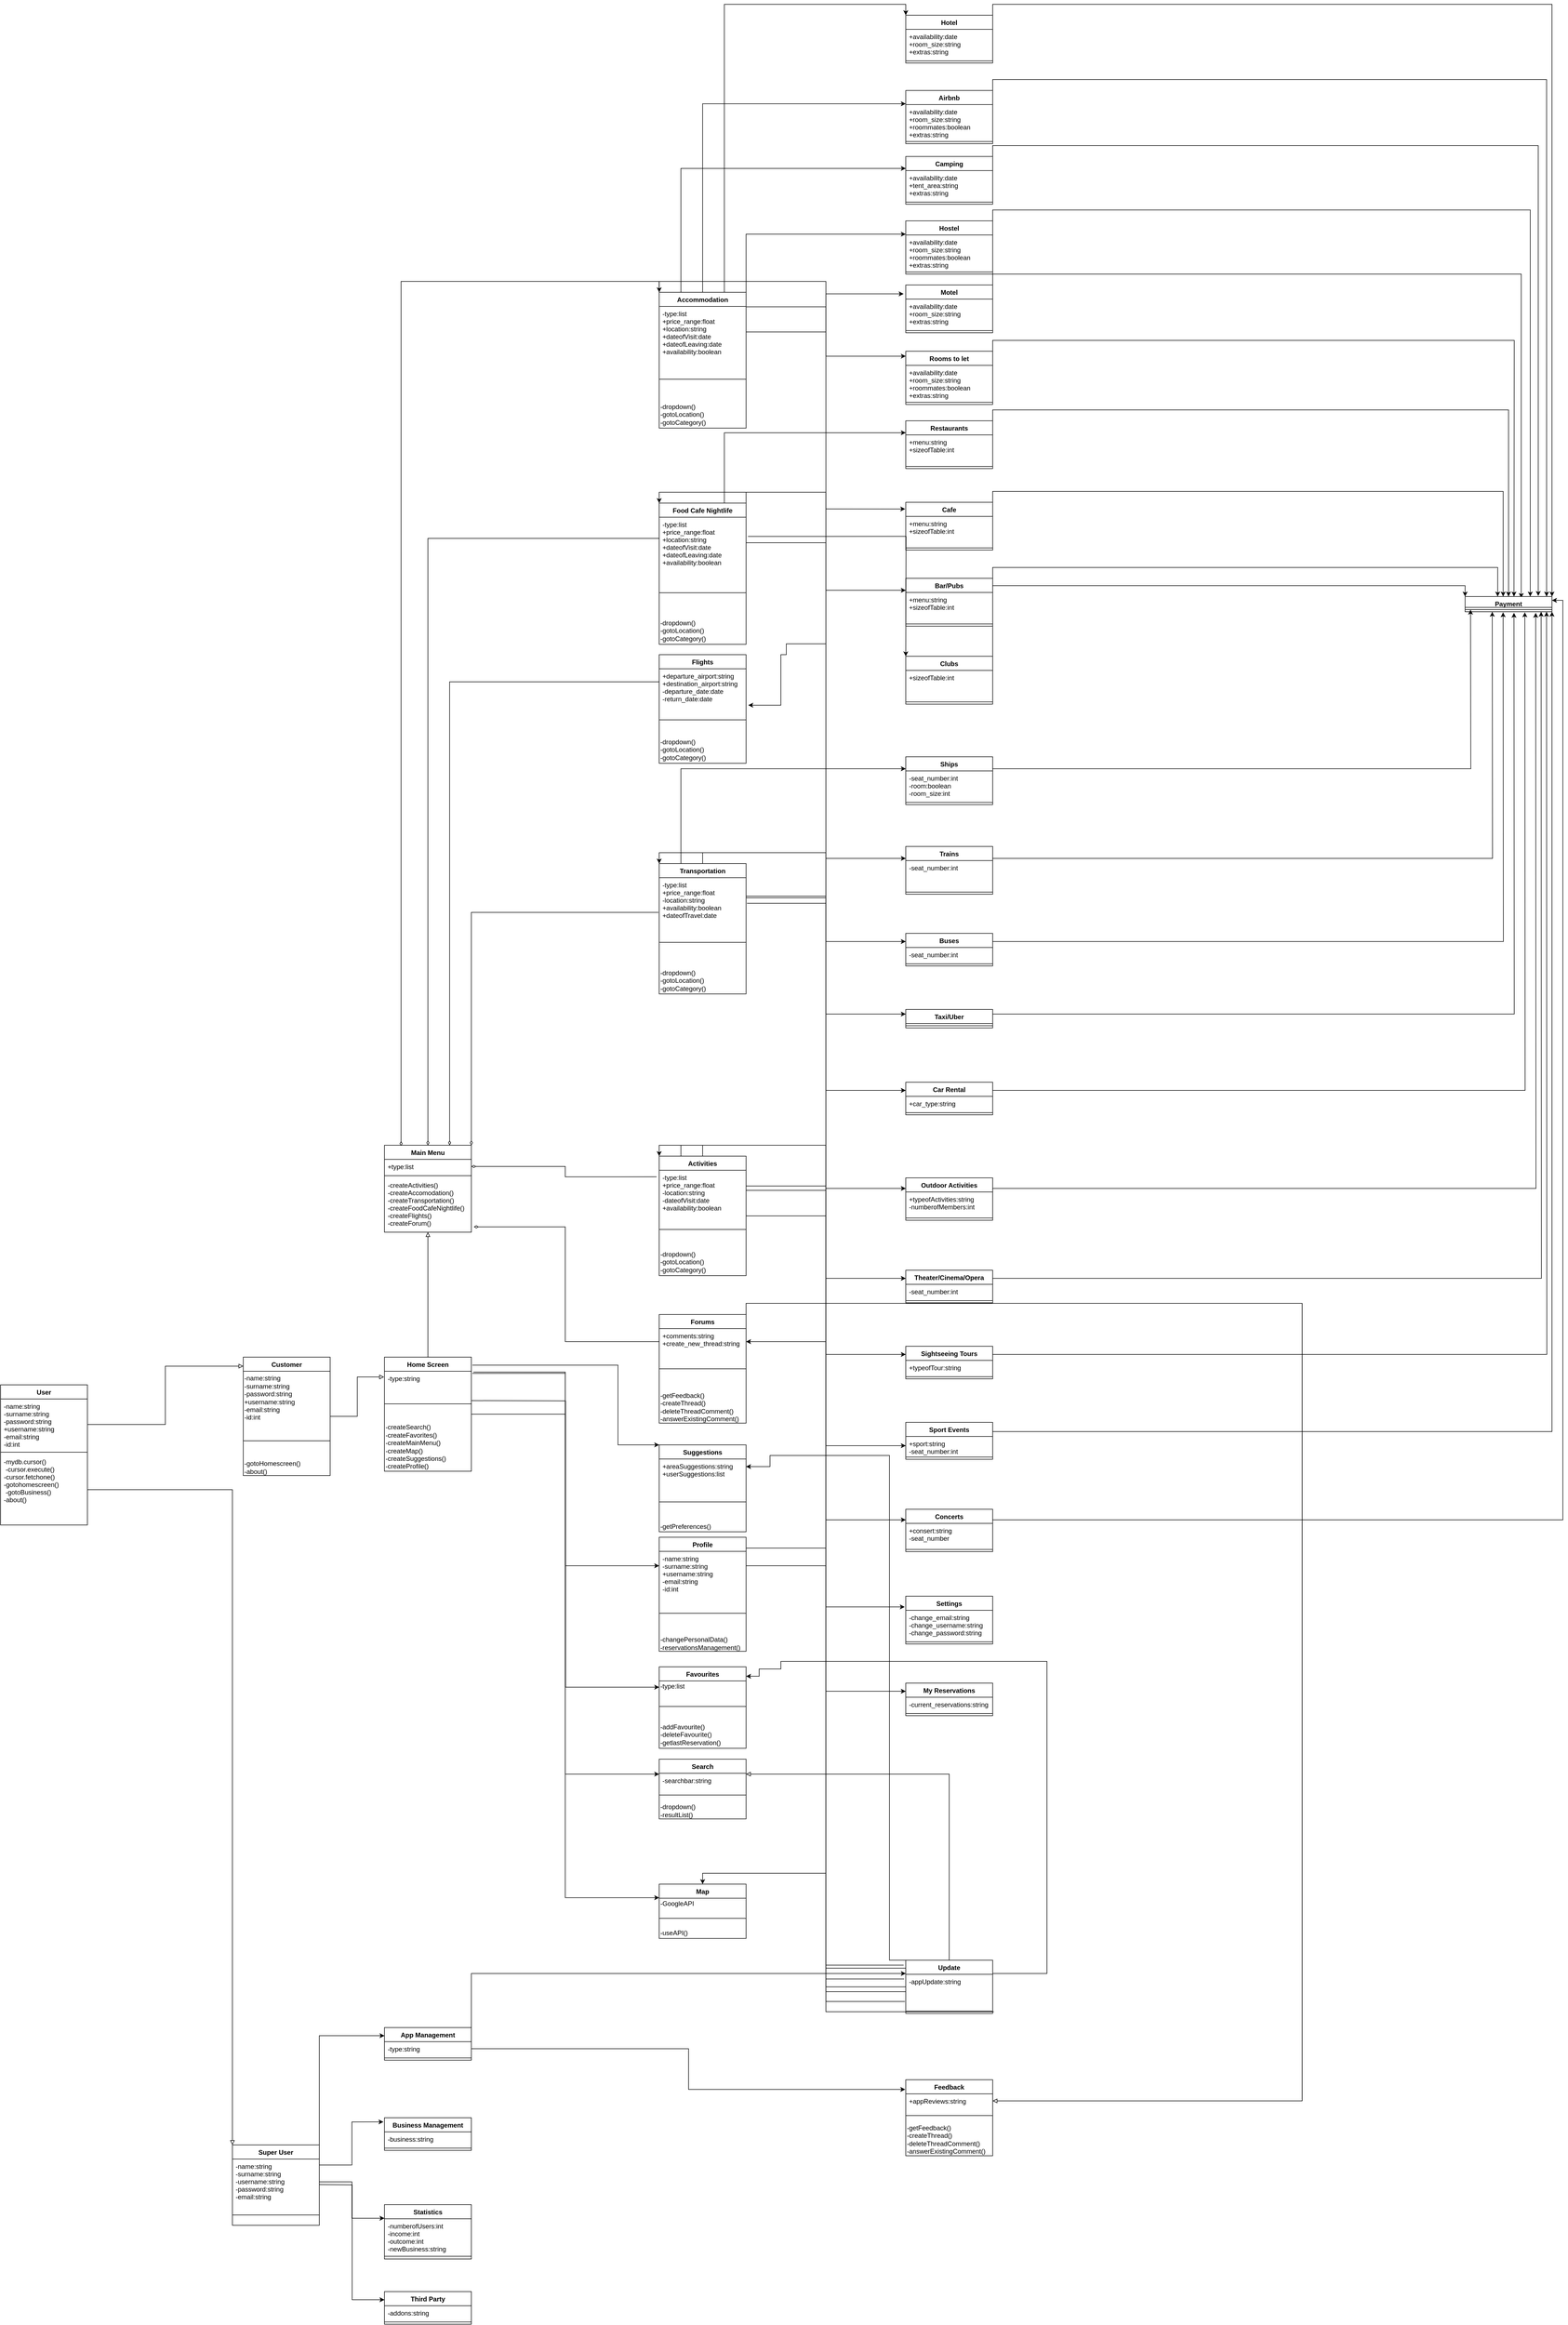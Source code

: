 <mxfile version="17.5.0" type="device"><diagram id="C5RBs43oDa-KdzZeNtuy" name="Page-1"><mxGraphModel dx="2500" dy="4374" grid="1" gridSize="10" guides="1" tooltips="1" connect="1" arrows="1" fold="1" page="1" pageScale="1" pageWidth="827" pageHeight="1169" math="0" shadow="0"><root><mxCell id="WIyWlLk6GJQsqaUBKTNV-0"/><mxCell id="WIyWlLk6GJQsqaUBKTNV-1" parent="WIyWlLk6GJQsqaUBKTNV-0"/><mxCell id="3a-AalLdTwXJnRtfIu58-98" style="rounded=0;orthogonalLoop=1;jettySize=auto;html=1;exitX=1;exitY=0.5;exitDx=0;exitDy=0;entryX=-0.006;entryY=0.174;entryDx=0;entryDy=0;entryPerimeter=0;elbow=vertical;edgeStyle=orthogonalEdgeStyle;endArrow=block;endFill=0;" parent="WIyWlLk6GJQsqaUBKTNV-1" source="3a-AalLdTwXJnRtfIu58-0" target="3a-AalLdTwXJnRtfIu58-36" edge="1"><mxGeometry relative="1" as="geometry"/></mxCell><mxCell id="3a-AalLdTwXJnRtfIu58-0" value="Customer" style="swimlane;fontStyle=1;align=center;verticalAlign=top;childLayout=stackLayout;horizontal=1;startSize=26;horizontalStack=0;resizeParent=1;resizeParentMax=0;resizeLast=0;collapsible=1;marginBottom=0;" parent="WIyWlLk6GJQsqaUBKTNV-1" vertex="1"><mxGeometry x="-380" y="-560" width="160" height="218" as="geometry"><mxRectangle y="-960" width="60" height="60" as="alternateBounds"/></mxGeometry></mxCell><mxCell id="3a-AalLdTwXJnRtfIu58-1" value="&#10;&#10;&#10;" style="text;strokeColor=none;fillColor=none;align=left;verticalAlign=top;spacingLeft=4;spacingRight=4;overflow=hidden;rotatable=0;points=[[0,0.5],[1,0.5]];portConstraint=eastwest;" parent="3a-AalLdTwXJnRtfIu58-0" vertex="1"><mxGeometry y="26" width="160" height="4" as="geometry"/></mxCell><mxCell id="3a-AalLdTwXJnRtfIu58-249" value="-name:string&lt;br&gt;-surname:string&lt;br&gt;-password:string&lt;br&gt;+username:string&lt;br&gt;-email:string&lt;br&gt;-id:int" style="text;html=1;align=left;verticalAlign=middle;resizable=0;points=[];autosize=1;strokeColor=none;fillColor=none;" parent="3a-AalLdTwXJnRtfIu58-0" vertex="1"><mxGeometry y="30" width="160" height="90" as="geometry"/></mxCell><mxCell id="3a-AalLdTwXJnRtfIu58-2" value="" style="line;strokeWidth=1;fillColor=none;align=left;verticalAlign=middle;spacingTop=-1;spacingLeft=3;spacingRight=3;rotatable=0;labelPosition=right;points=[];portConstraint=eastwest;" parent="3a-AalLdTwXJnRtfIu58-0" vertex="1"><mxGeometry y="120" width="160" height="68" as="geometry"/></mxCell><mxCell id="3NEUKYVNojshNsBvM17z-3" value="-gotoHomescreen()&lt;br&gt;-about()" style="text;html=1;align=left;verticalAlign=middle;resizable=0;points=[];autosize=1;strokeColor=none;fillColor=none;" vertex="1" parent="3a-AalLdTwXJnRtfIu58-0"><mxGeometry y="188" width="160" height="30" as="geometry"/></mxCell><mxCell id="3a-AalLdTwXJnRtfIu58-92" style="rounded=0;orthogonalLoop=1;jettySize=auto;html=1;exitX=1;exitY=0;exitDx=0;exitDy=0;entryX=0;entryY=0.25;entryDx=0;entryDy=0;elbow=vertical;edgeStyle=orthogonalEdgeStyle;" parent="WIyWlLk6GJQsqaUBKTNV-1" source="3a-AalLdTwXJnRtfIu58-12" target="3a-AalLdTwXJnRtfIu58-32" edge="1"><mxGeometry relative="1" as="geometry"/></mxCell><mxCell id="3a-AalLdTwXJnRtfIu58-93" style="rounded=0;orthogonalLoop=1;jettySize=auto;html=1;exitX=1;exitY=0.25;exitDx=0;exitDy=0;entryX=-0.012;entryY=0.128;entryDx=0;entryDy=0;entryPerimeter=0;elbow=vertical;edgeStyle=orthogonalEdgeStyle;" parent="WIyWlLk6GJQsqaUBKTNV-1" source="3a-AalLdTwXJnRtfIu58-12" target="3a-AalLdTwXJnRtfIu58-24" edge="1"><mxGeometry relative="1" as="geometry"/></mxCell><mxCell id="3a-AalLdTwXJnRtfIu58-12" value="Super User&#10;" style="swimlane;fontStyle=1;align=center;verticalAlign=top;childLayout=stackLayout;horizontal=1;startSize=26;horizontalStack=0;resizeParent=1;resizeParentMax=0;resizeLast=0;collapsible=1;marginBottom=0;" parent="WIyWlLk6GJQsqaUBKTNV-1" vertex="1"><mxGeometry x="-400" y="890" width="160" height="148" as="geometry"/></mxCell><mxCell id="3a-AalLdTwXJnRtfIu58-13" value="-name:string&#10;-surname:string&#10;-username:string&#10;-password:string&#10;-email:string" style="text;strokeColor=none;fillColor=none;align=left;verticalAlign=top;spacingLeft=4;spacingRight=4;overflow=hidden;rotatable=0;points=[[0,0.5],[1,0.5]];portConstraint=eastwest;" parent="3a-AalLdTwXJnRtfIu58-12" vertex="1"><mxGeometry y="26" width="160" height="84" as="geometry"/></mxCell><mxCell id="3a-AalLdTwXJnRtfIu58-14" value="" style="line;strokeWidth=1;fillColor=none;align=left;verticalAlign=middle;spacingTop=-1;spacingLeft=3;spacingRight=3;rotatable=0;labelPosition=right;points=[];portConstraint=eastwest;" parent="3a-AalLdTwXJnRtfIu58-12" vertex="1"><mxGeometry y="110" width="160" height="38" as="geometry"/></mxCell><mxCell id="3a-AalLdTwXJnRtfIu58-16" value="Third Party" style="swimlane;fontStyle=1;align=center;verticalAlign=top;childLayout=stackLayout;horizontal=1;startSize=26;horizontalStack=0;resizeParent=1;resizeParentMax=0;resizeLast=0;collapsible=1;marginBottom=0;" parent="WIyWlLk6GJQsqaUBKTNV-1" vertex="1"><mxGeometry x="-120" y="1160" width="160" height="60" as="geometry"/></mxCell><mxCell id="3a-AalLdTwXJnRtfIu58-17" value="-addons:string" style="text;strokeColor=none;fillColor=none;align=left;verticalAlign=top;spacingLeft=4;spacingRight=4;overflow=hidden;rotatable=0;points=[[0,0.5],[1,0.5]];portConstraint=eastwest;" parent="3a-AalLdTwXJnRtfIu58-16" vertex="1"><mxGeometry y="26" width="160" height="26" as="geometry"/></mxCell><mxCell id="3a-AalLdTwXJnRtfIu58-18" value="" style="line;strokeWidth=1;fillColor=none;align=left;verticalAlign=middle;spacingTop=-1;spacingLeft=3;spacingRight=3;rotatable=0;labelPosition=right;points=[];portConstraint=eastwest;" parent="3a-AalLdTwXJnRtfIu58-16" vertex="1"><mxGeometry y="52" width="160" height="8" as="geometry"/></mxCell><mxCell id="3a-AalLdTwXJnRtfIu58-20" value="Statistics" style="swimlane;fontStyle=1;align=center;verticalAlign=top;childLayout=stackLayout;horizontal=1;startSize=26;horizontalStack=0;resizeParent=1;resizeParentMax=0;resizeLast=0;collapsible=1;marginBottom=0;" parent="WIyWlLk6GJQsqaUBKTNV-1" vertex="1"><mxGeometry x="-120" y="1000" width="160" height="100" as="geometry"/></mxCell><mxCell id="3a-AalLdTwXJnRtfIu58-21" value="-numberofUsers:int&#10;-income:int&#10;-outcome:int&#10;-newBusiness:string" style="text;strokeColor=none;fillColor=none;align=left;verticalAlign=top;spacingLeft=4;spacingRight=4;overflow=hidden;rotatable=0;points=[[0,0.5],[1,0.5]];portConstraint=eastwest;" parent="3a-AalLdTwXJnRtfIu58-20" vertex="1"><mxGeometry y="26" width="160" height="64" as="geometry"/></mxCell><mxCell id="3a-AalLdTwXJnRtfIu58-22" value="" style="line;strokeWidth=1;fillColor=none;align=left;verticalAlign=middle;spacingTop=-1;spacingLeft=3;spacingRight=3;rotatable=0;labelPosition=right;points=[];portConstraint=eastwest;" parent="3a-AalLdTwXJnRtfIu58-20" vertex="1"><mxGeometry y="90" width="160" height="10" as="geometry"/></mxCell><mxCell id="3a-AalLdTwXJnRtfIu58-24" value="Business Management" style="swimlane;fontStyle=1;align=center;verticalAlign=top;childLayout=stackLayout;horizontal=1;startSize=26;horizontalStack=0;resizeParent=1;resizeParentMax=0;resizeLast=0;collapsible=1;marginBottom=0;" parent="WIyWlLk6GJQsqaUBKTNV-1" vertex="1"><mxGeometry x="-120" y="840" width="160" height="60" as="geometry"/></mxCell><mxCell id="3a-AalLdTwXJnRtfIu58-25" value="-business:string" style="text;strokeColor=none;fillColor=none;align=left;verticalAlign=top;spacingLeft=4;spacingRight=4;overflow=hidden;rotatable=0;points=[[0,0.5],[1,0.5]];portConstraint=eastwest;" parent="3a-AalLdTwXJnRtfIu58-24" vertex="1"><mxGeometry y="26" width="160" height="26" as="geometry"/></mxCell><mxCell id="3a-AalLdTwXJnRtfIu58-26" value="" style="line;strokeWidth=1;fillColor=none;align=left;verticalAlign=middle;spacingTop=-1;spacingLeft=3;spacingRight=3;rotatable=0;labelPosition=right;points=[];portConstraint=eastwest;" parent="3a-AalLdTwXJnRtfIu58-24" vertex="1"><mxGeometry y="52" width="160" height="8" as="geometry"/></mxCell><mxCell id="3a-AalLdTwXJnRtfIu58-96" style="rounded=0;orthogonalLoop=1;jettySize=auto;html=1;exitX=1;exitY=0;exitDx=0;exitDy=0;entryX=0;entryY=0.25;entryDx=0;entryDy=0;elbow=vertical;edgeStyle=orthogonalEdgeStyle;" parent="WIyWlLk6GJQsqaUBKTNV-1" source="3a-AalLdTwXJnRtfIu58-32" target="3a-AalLdTwXJnRtfIu58-88" edge="1"><mxGeometry relative="1" as="geometry"/></mxCell><mxCell id="3a-AalLdTwXJnRtfIu58-32" value="App Management" style="swimlane;fontStyle=1;align=center;verticalAlign=top;childLayout=stackLayout;horizontal=1;startSize=26;horizontalStack=0;resizeParent=1;resizeParentMax=0;resizeLast=0;collapsible=1;marginBottom=0;" parent="WIyWlLk6GJQsqaUBKTNV-1" vertex="1"><mxGeometry x="-120" y="674" width="160" height="60" as="geometry"/></mxCell><mxCell id="3a-AalLdTwXJnRtfIu58-33" value="-type:string" style="text;strokeColor=none;fillColor=none;align=left;verticalAlign=top;spacingLeft=4;spacingRight=4;overflow=hidden;rotatable=0;points=[[0,0.5],[1,0.5]];portConstraint=eastwest;" parent="3a-AalLdTwXJnRtfIu58-32" vertex="1"><mxGeometry y="26" width="160" height="26" as="geometry"/></mxCell><mxCell id="3a-AalLdTwXJnRtfIu58-34" value="" style="line;strokeWidth=1;fillColor=none;align=left;verticalAlign=middle;spacingTop=-1;spacingLeft=3;spacingRight=3;rotatable=0;labelPosition=right;points=[];portConstraint=eastwest;" parent="3a-AalLdTwXJnRtfIu58-32" vertex="1"><mxGeometry y="52" width="160" height="8" as="geometry"/></mxCell><mxCell id="3NEUKYVNojshNsBvM17z-35" style="edgeStyle=orthogonalEdgeStyle;rounded=0;orthogonalLoop=1;jettySize=auto;html=1;exitX=0.5;exitY=0;exitDx=0;exitDy=0;entryX=0.5;entryY=1;entryDx=0;entryDy=0;entryPerimeter=0;endArrow=block;endFill=0;" edge="1" parent="WIyWlLk6GJQsqaUBKTNV-1" source="3a-AalLdTwXJnRtfIu58-36" target="3NEUKYVNojshNsBvM17z-7"><mxGeometry relative="1" as="geometry"/></mxCell><mxCell id="3a-AalLdTwXJnRtfIu58-36" value="Home Screen" style="swimlane;fontStyle=1;align=center;verticalAlign=top;childLayout=stackLayout;horizontal=1;startSize=26;horizontalStack=0;resizeParent=1;resizeParentMax=0;resizeLast=0;collapsible=1;marginBottom=0;" parent="WIyWlLk6GJQsqaUBKTNV-1" vertex="1"><mxGeometry x="-120" y="-560" width="160" height="210" as="geometry"/></mxCell><mxCell id="3a-AalLdTwXJnRtfIu58-37" value="-type:string" style="text;strokeColor=none;fillColor=none;align=left;verticalAlign=top;spacingLeft=4;spacingRight=4;overflow=hidden;rotatable=0;points=[[0,0.5],[1,0.5]];portConstraint=eastwest;" parent="3a-AalLdTwXJnRtfIu58-36" vertex="1"><mxGeometry y="26" width="160" height="26" as="geometry"/></mxCell><mxCell id="3a-AalLdTwXJnRtfIu58-38" value="" style="line;strokeWidth=1;fillColor=none;align=left;verticalAlign=middle;spacingTop=-1;spacingLeft=3;spacingRight=3;rotatable=0;labelPosition=right;points=[];portConstraint=eastwest;" parent="3a-AalLdTwXJnRtfIu58-36" vertex="1"><mxGeometry y="52" width="160" height="68" as="geometry"/></mxCell><mxCell id="3NEUKYVNojshNsBvM17z-32" value="-createSearch()&lt;br&gt;-createFavorites()&lt;br&gt;-createMainMenu()&lt;br&gt;-createMap()&lt;br&gt;-createSuggestions()&lt;br&gt;-createProfile()" style="text;html=1;align=left;verticalAlign=middle;resizable=0;points=[];autosize=1;strokeColor=none;fillColor=none;" vertex="1" parent="3a-AalLdTwXJnRtfIu58-36"><mxGeometry y="120" width="160" height="90" as="geometry"/></mxCell><mxCell id="3a-AalLdTwXJnRtfIu58-237" style="rounded=0;orthogonalLoop=1;jettySize=auto;html=1;entryX=0.5;entryY=0;entryDx=0;entryDy=0;elbow=vertical;edgeStyle=orthogonalEdgeStyle;" parent="WIyWlLk6GJQsqaUBKTNV-1" source="3a-AalLdTwXJnRtfIu58-88" target="3a-AalLdTwXJnRtfIu58-40" edge="1"><mxGeometry relative="1" as="geometry"/></mxCell><mxCell id="3a-AalLdTwXJnRtfIu58-40" value="Map" style="swimlane;fontStyle=1;align=center;verticalAlign=top;childLayout=stackLayout;horizontal=1;startSize=26;horizontalStack=0;resizeParent=1;resizeParentMax=0;resizeLast=0;collapsible=1;marginBottom=0;" parent="WIyWlLk6GJQsqaUBKTNV-1" vertex="1"><mxGeometry x="385.92" y="410" width="160" height="100" as="geometry"/></mxCell><mxCell id="3NEUKYVNojshNsBvM17z-52" value="-GoogleAPI" style="text;html=1;align=left;verticalAlign=middle;resizable=0;points=[];autosize=1;strokeColor=none;fillColor=none;" vertex="1" parent="3a-AalLdTwXJnRtfIu58-40"><mxGeometry y="26" width="160" height="20" as="geometry"/></mxCell><mxCell id="3a-AalLdTwXJnRtfIu58-42" value="" style="line;strokeWidth=1;fillColor=none;align=left;verticalAlign=middle;spacingTop=-1;spacingLeft=3;spacingRight=3;rotatable=0;labelPosition=right;points=[];portConstraint=eastwest;" parent="3a-AalLdTwXJnRtfIu58-40" vertex="1"><mxGeometry y="46" width="160" height="34" as="geometry"/></mxCell><mxCell id="3NEUKYVNojshNsBvM17z-53" value="-useAPI()" style="text;html=1;align=left;verticalAlign=middle;resizable=0;points=[];autosize=1;strokeColor=none;fillColor=none;" vertex="1" parent="3a-AalLdTwXJnRtfIu58-40"><mxGeometry y="80" width="160" height="20" as="geometry"/></mxCell><mxCell id="3a-AalLdTwXJnRtfIu58-44" value="Search" style="swimlane;fontStyle=1;align=center;verticalAlign=top;childLayout=stackLayout;horizontal=1;startSize=26;horizontalStack=0;resizeParent=1;resizeParentMax=0;resizeLast=0;collapsible=1;marginBottom=0;" parent="WIyWlLk6GJQsqaUBKTNV-1" vertex="1"><mxGeometry x="385.92" y="180" width="160" height="110" as="geometry"/></mxCell><mxCell id="3a-AalLdTwXJnRtfIu58-45" value="-searchbar:string" style="text;strokeColor=none;fillColor=none;align=left;verticalAlign=top;spacingLeft=4;spacingRight=4;overflow=hidden;rotatable=0;points=[[0,0.5],[1,0.5]];portConstraint=eastwest;" parent="3a-AalLdTwXJnRtfIu58-44" vertex="1"><mxGeometry y="26" width="160" height="26" as="geometry"/></mxCell><mxCell id="3a-AalLdTwXJnRtfIu58-46" value="" style="line;strokeWidth=1;fillColor=none;align=left;verticalAlign=middle;spacingTop=-1;spacingLeft=3;spacingRight=3;rotatable=0;labelPosition=right;points=[];portConstraint=eastwest;" parent="3a-AalLdTwXJnRtfIu58-44" vertex="1"><mxGeometry y="52" width="160" height="28" as="geometry"/></mxCell><mxCell id="3NEUKYVNojshNsBvM17z-51" value="-dropdown()&lt;br&gt;-resultList()" style="text;html=1;align=left;verticalAlign=middle;resizable=0;points=[];autosize=1;strokeColor=none;fillColor=none;" vertex="1" parent="3a-AalLdTwXJnRtfIu58-44"><mxGeometry y="80" width="160" height="30" as="geometry"/></mxCell><mxCell id="3a-AalLdTwXJnRtfIu58-48" value="Favourites" style="swimlane;fontStyle=1;align=center;verticalAlign=top;childLayout=stackLayout;horizontal=1;startSize=26;horizontalStack=0;resizeParent=1;resizeParentMax=0;resizeLast=0;collapsible=1;marginBottom=0;" parent="WIyWlLk6GJQsqaUBKTNV-1" vertex="1"><mxGeometry x="385.92" y="10" width="160" height="150" as="geometry"/></mxCell><mxCell id="3NEUKYVNojshNsBvM17z-47" value="-type:list" style="text;html=1;align=left;verticalAlign=middle;resizable=0;points=[];autosize=1;strokeColor=none;fillColor=none;" vertex="1" parent="3a-AalLdTwXJnRtfIu58-48"><mxGeometry y="26" width="160" height="20" as="geometry"/></mxCell><mxCell id="3a-AalLdTwXJnRtfIu58-50" value="" style="line;strokeWidth=1;fillColor=none;align=left;verticalAlign=middle;spacingTop=-1;spacingLeft=3;spacingRight=3;rotatable=0;labelPosition=right;points=[];portConstraint=eastwest;" parent="3a-AalLdTwXJnRtfIu58-48" vertex="1"><mxGeometry y="46" width="160" height="54" as="geometry"/></mxCell><mxCell id="3NEUKYVNojshNsBvM17z-49" value="-addFavourite()&lt;br&gt;-deleteFavourite()&lt;br&gt;-getlastReservation()" style="text;html=1;align=left;verticalAlign=middle;resizable=0;points=[];autosize=1;strokeColor=none;fillColor=none;" vertex="1" parent="3a-AalLdTwXJnRtfIu58-48"><mxGeometry y="100" width="160" height="50" as="geometry"/></mxCell><mxCell id="3a-AalLdTwXJnRtfIu58-235" style="rounded=0;orthogonalLoop=1;jettySize=auto;html=1;exitX=1;exitY=0.25;exitDx=0;exitDy=0;entryX=-0.012;entryY=-0.115;entryDx=0;entryDy=0;entryPerimeter=0;elbow=vertical;edgeStyle=orthogonalEdgeStyle;" parent="WIyWlLk6GJQsqaUBKTNV-1" source="3a-AalLdTwXJnRtfIu58-52" target="3a-AalLdTwXJnRtfIu58-228" edge="1"><mxGeometry relative="1" as="geometry"/></mxCell><mxCell id="3a-AalLdTwXJnRtfIu58-52" value="Profile" style="swimlane;fontStyle=1;align=center;verticalAlign=top;childLayout=stackLayout;horizontal=1;startSize=26;horizontalStack=0;resizeParent=1;resizeParentMax=0;resizeLast=0;collapsible=1;marginBottom=0;" parent="WIyWlLk6GJQsqaUBKTNV-1" vertex="1"><mxGeometry x="385.92" y="-228.5" width="160" height="210" as="geometry"/></mxCell><mxCell id="3a-AalLdTwXJnRtfIu58-53" value="-name:string&#10;-surname:string&#10;+username:string&#10;-email:string&#10;-id:int" style="text;strokeColor=none;fillColor=none;align=left;verticalAlign=top;spacingLeft=4;spacingRight=4;overflow=hidden;rotatable=0;points=[[0,0.5],[1,0.5]];portConstraint=eastwest;" parent="3a-AalLdTwXJnRtfIu58-52" vertex="1"><mxGeometry y="26" width="160" height="74" as="geometry"/></mxCell><mxCell id="3a-AalLdTwXJnRtfIu58-54" value="" style="line;strokeWidth=1;fillColor=none;align=left;verticalAlign=middle;spacingTop=-1;spacingLeft=3;spacingRight=3;rotatable=0;labelPosition=right;points=[];portConstraint=eastwest;" parent="3a-AalLdTwXJnRtfIu58-52" vertex="1"><mxGeometry y="100" width="160" height="80" as="geometry"/></mxCell><mxCell id="3NEUKYVNojshNsBvM17z-45" value="-changePersonalData()&lt;br&gt;-reservationsManagement()" style="text;html=1;align=left;verticalAlign=middle;resizable=0;points=[];autosize=1;strokeColor=none;fillColor=none;" vertex="1" parent="3a-AalLdTwXJnRtfIu58-52"><mxGeometry y="180" width="160" height="30" as="geometry"/></mxCell><mxCell id="3a-AalLdTwXJnRtfIu58-241" style="rounded=0;orthogonalLoop=1;jettySize=auto;html=1;exitX=1;exitY=0;exitDx=0;exitDy=0;entryX=1;entryY=0.25;entryDx=0;entryDy=0;elbow=vertical;edgeStyle=orthogonalEdgeStyle;" parent="WIyWlLk6GJQsqaUBKTNV-1" source="3a-AalLdTwXJnRtfIu58-88" target="3a-AalLdTwXJnRtfIu58-56" edge="1"><mxGeometry relative="1" as="geometry"><Array as="points"><mxPoint x="810" y="550"/><mxPoint x="810" y="-379"/><mxPoint x="590" y="-379"/><mxPoint x="590" y="-359"/></Array></mxGeometry></mxCell><mxCell id="3a-AalLdTwXJnRtfIu58-56" value="Suggestions" style="swimlane;fontStyle=1;align=center;verticalAlign=top;childLayout=stackLayout;horizontal=1;startSize=26;horizontalStack=0;resizeParent=1;resizeParentMax=0;resizeLast=0;collapsible=1;marginBottom=0;" parent="WIyWlLk6GJQsqaUBKTNV-1" vertex="1"><mxGeometry x="385.92" y="-398.5" width="160" height="160" as="geometry"/></mxCell><mxCell id="3a-AalLdTwXJnRtfIu58-57" value="+areaSuggestions:string&#10;+userSuggestions:list" style="text;strokeColor=none;fillColor=none;align=left;verticalAlign=top;spacingLeft=4;spacingRight=4;overflow=hidden;rotatable=0;points=[[0,0.5],[1,0.5]];portConstraint=eastwest;" parent="3a-AalLdTwXJnRtfIu58-56" vertex="1"><mxGeometry y="26" width="160" height="44" as="geometry"/></mxCell><mxCell id="3a-AalLdTwXJnRtfIu58-58" value="" style="line;strokeWidth=1;fillColor=none;align=left;verticalAlign=middle;spacingTop=-1;spacingLeft=3;spacingRight=3;rotatable=0;labelPosition=right;points=[];portConstraint=eastwest;" parent="3a-AalLdTwXJnRtfIu58-56" vertex="1"><mxGeometry y="70" width="160" height="70" as="geometry"/></mxCell><mxCell id="3NEUKYVNojshNsBvM17z-43" value="-getPreferences()" style="text;html=1;align=left;verticalAlign=middle;resizable=0;points=[];autosize=1;strokeColor=none;fillColor=none;" vertex="1" parent="3a-AalLdTwXJnRtfIu58-56"><mxGeometry y="140" width="160" height="20" as="geometry"/></mxCell><mxCell id="3NEUKYVNojshNsBvM17z-34" style="edgeStyle=orthogonalEdgeStyle;rounded=0;orthogonalLoop=1;jettySize=auto;html=1;exitX=0;exitY=0.25;exitDx=0;exitDy=0;entryX=1.029;entryY=0.902;entryDx=0;entryDy=0;entryPerimeter=0;endArrow=diamondThin;endFill=0;" edge="1" parent="WIyWlLk6GJQsqaUBKTNV-1" source="3a-AalLdTwXJnRtfIu58-60" target="3NEUKYVNojshNsBvM17z-7"><mxGeometry relative="1" as="geometry"/></mxCell><mxCell id="3NEUKYVNojshNsBvM17z-54" style="edgeStyle=orthogonalEdgeStyle;rounded=0;orthogonalLoop=1;jettySize=auto;html=1;exitX=1;exitY=0;exitDx=0;exitDy=0;entryX=1;entryY=0.5;entryDx=0;entryDy=0;endArrow=block;endFill=0;" edge="1" parent="WIyWlLk6GJQsqaUBKTNV-1" source="3a-AalLdTwXJnRtfIu58-60" target="3a-AalLdTwXJnRtfIu58-85"><mxGeometry relative="1" as="geometry"><Array as="points"><mxPoint x="546" y="-659"/><mxPoint x="1570" y="-659"/><mxPoint x="1570" y="809"/></Array></mxGeometry></mxCell><mxCell id="3a-AalLdTwXJnRtfIu58-60" value="Forums" style="swimlane;fontStyle=1;align=center;verticalAlign=top;childLayout=stackLayout;horizontal=1;startSize=26;horizontalStack=0;resizeParent=1;resizeParentMax=0;resizeLast=0;collapsible=1;marginBottom=0;" parent="WIyWlLk6GJQsqaUBKTNV-1" vertex="1"><mxGeometry x="385.92" y="-638.5" width="160" height="200" as="geometry"/></mxCell><mxCell id="3a-AalLdTwXJnRtfIu58-61" value="+comments:string&#10;+create_new_thread:string" style="text;strokeColor=none;fillColor=none;align=left;verticalAlign=top;spacingLeft=4;spacingRight=4;overflow=hidden;rotatable=0;points=[[0,0.5],[1,0.5]];portConstraint=eastwest;" parent="3a-AalLdTwXJnRtfIu58-60" vertex="1"><mxGeometry y="26" width="160" height="34" as="geometry"/></mxCell><mxCell id="3a-AalLdTwXJnRtfIu58-62" value="" style="line;strokeWidth=1;fillColor=none;align=left;verticalAlign=middle;spacingTop=-1;spacingLeft=3;spacingRight=3;rotatable=0;labelPosition=right;points=[];portConstraint=eastwest;" parent="3a-AalLdTwXJnRtfIu58-60" vertex="1"><mxGeometry y="60" width="160" height="80" as="geometry"/></mxCell><mxCell id="3NEUKYVNojshNsBvM17z-42" value="-getFeedback()&lt;br&gt;-createThread()&lt;br&gt;-deleteThreadComment()&lt;br&gt;-answerExistingComment()" style="text;html=1;align=left;verticalAlign=middle;resizable=0;points=[];autosize=1;strokeColor=none;fillColor=none;" vertex="1" parent="3a-AalLdTwXJnRtfIu58-60"><mxGeometry y="140" width="160" height="60" as="geometry"/></mxCell><mxCell id="3a-AalLdTwXJnRtfIu58-222" style="rounded=0;orthogonalLoop=1;jettySize=auto;html=1;exitX=0.25;exitY=0;exitDx=0;exitDy=0;entryX=0;entryY=0.25;entryDx=0;entryDy=0;elbow=vertical;edgeStyle=orthogonalEdgeStyle;" parent="WIyWlLk6GJQsqaUBKTNV-1" source="3a-AalLdTwXJnRtfIu58-64" target="3a-AalLdTwXJnRtfIu58-202" edge="1"><mxGeometry relative="1" as="geometry"/></mxCell><mxCell id="3a-AalLdTwXJnRtfIu58-223" style="rounded=0;orthogonalLoop=1;jettySize=auto;html=1;exitX=0.5;exitY=0;exitDx=0;exitDy=0;entryX=0;entryY=0.25;entryDx=0;entryDy=0;elbow=vertical;edgeStyle=orthogonalEdgeStyle;" parent="WIyWlLk6GJQsqaUBKTNV-1" source="3a-AalLdTwXJnRtfIu58-64" target="3a-AalLdTwXJnRtfIu58-206" edge="1"><mxGeometry relative="1" as="geometry"/></mxCell><mxCell id="3a-AalLdTwXJnRtfIu58-224" style="rounded=0;orthogonalLoop=1;jettySize=auto;html=1;exitX=1;exitY=0.25;exitDx=0;exitDy=0;entryX=0;entryY=0.25;entryDx=0;entryDy=0;elbow=vertical;edgeStyle=orthogonalEdgeStyle;" parent="WIyWlLk6GJQsqaUBKTNV-1" source="3a-AalLdTwXJnRtfIu58-64" target="3a-AalLdTwXJnRtfIu58-210" edge="1"><mxGeometry relative="1" as="geometry"/></mxCell><mxCell id="3a-AalLdTwXJnRtfIu58-243" style="rounded=0;orthogonalLoop=1;jettySize=auto;html=1;exitX=-0.025;exitY=0.093;exitDx=0;exitDy=0;entryX=0;entryY=0;entryDx=0;entryDy=0;exitPerimeter=0;elbow=vertical;edgeStyle=orthogonalEdgeStyle;" parent="WIyWlLk6GJQsqaUBKTNV-1" source="3a-AalLdTwXJnRtfIu58-88" target="3a-AalLdTwXJnRtfIu58-64" edge="1"><mxGeometry relative="1" as="geometry"/></mxCell><mxCell id="3a-AalLdTwXJnRtfIu58-64" value="Activities" style="swimlane;fontStyle=1;align=center;verticalAlign=top;childLayout=stackLayout;horizontal=1;startSize=26;horizontalStack=0;resizeParent=1;resizeParentMax=0;resizeLast=0;collapsible=1;marginBottom=0;" parent="WIyWlLk6GJQsqaUBKTNV-1" vertex="1"><mxGeometry x="385.92" y="-930" width="160" height="220" as="geometry"/></mxCell><mxCell id="3a-AalLdTwXJnRtfIu58-65" value="-type:list&#10;+price_range:float&#10;-location:string&#10;-dateofVisit:date&#10;+availability:boolean&#10;" style="text;strokeColor=none;fillColor=none;align=left;verticalAlign=top;spacingLeft=4;spacingRight=4;overflow=hidden;rotatable=0;points=[[0,0.5],[1,0.5]];portConstraint=eastwest;" parent="3a-AalLdTwXJnRtfIu58-64" vertex="1"><mxGeometry y="26" width="160" height="74" as="geometry"/></mxCell><mxCell id="3a-AalLdTwXJnRtfIu58-66" value="" style="line;strokeWidth=1;fillColor=none;align=left;verticalAlign=middle;spacingTop=-1;spacingLeft=3;spacingRight=3;rotatable=0;labelPosition=right;points=[];portConstraint=eastwest;" parent="3a-AalLdTwXJnRtfIu58-64" vertex="1"><mxGeometry y="100" width="160" height="70" as="geometry"/></mxCell><mxCell id="3NEUKYVNojshNsBvM17z-41" value="-dropdown()&lt;br&gt;-gotoLocation()&lt;br&gt;-gotoCategory()" style="text;html=1;align=left;verticalAlign=middle;resizable=0;points=[];autosize=1;strokeColor=none;fillColor=none;" vertex="1" parent="3a-AalLdTwXJnRtfIu58-64"><mxGeometry y="170" width="160" height="50" as="geometry"/></mxCell><mxCell id="3a-AalLdTwXJnRtfIu58-197" style="rounded=0;orthogonalLoop=1;jettySize=auto;html=1;exitX=0.25;exitY=0;exitDx=0;exitDy=0;entryX=0;entryY=0.25;entryDx=0;entryDy=0;elbow=vertical;edgeStyle=orthogonalEdgeStyle;" parent="WIyWlLk6GJQsqaUBKTNV-1" source="3a-AalLdTwXJnRtfIu58-68" target="3a-AalLdTwXJnRtfIu58-193" edge="1"><mxGeometry relative="1" as="geometry"/></mxCell><mxCell id="3a-AalLdTwXJnRtfIu58-198" style="rounded=0;orthogonalLoop=1;jettySize=auto;html=1;exitX=0.5;exitY=0;exitDx=0;exitDy=0;entryX=0;entryY=0.25;entryDx=0;entryDy=0;elbow=vertical;edgeStyle=orthogonalEdgeStyle;" parent="WIyWlLk6GJQsqaUBKTNV-1" source="3a-AalLdTwXJnRtfIu58-68" target="3a-AalLdTwXJnRtfIu58-189" edge="1"><mxGeometry relative="1" as="geometry"/></mxCell><mxCell id="3a-AalLdTwXJnRtfIu58-199" style="rounded=0;orthogonalLoop=1;jettySize=auto;html=1;exitX=1;exitY=0.25;exitDx=0;exitDy=0;entryX=0;entryY=0.25;entryDx=0;entryDy=0;elbow=vertical;edgeStyle=orthogonalEdgeStyle;" parent="WIyWlLk6GJQsqaUBKTNV-1" source="3a-AalLdTwXJnRtfIu58-68" target="3a-AalLdTwXJnRtfIu58-185" edge="1"><mxGeometry relative="1" as="geometry"/></mxCell><mxCell id="3a-AalLdTwXJnRtfIu58-68" value="Transportation" style="swimlane;fontStyle=1;align=center;verticalAlign=top;childLayout=stackLayout;horizontal=1;startSize=26;horizontalStack=0;resizeParent=1;resizeParentMax=0;resizeLast=0;collapsible=1;marginBottom=0;" parent="WIyWlLk6GJQsqaUBKTNV-1" vertex="1"><mxGeometry x="385.92" y="-1468.5" width="160" height="240" as="geometry"/></mxCell><mxCell id="3a-AalLdTwXJnRtfIu58-69" value="-type:list&#10;+price_range:float&#10;-location:string&#10;+availability:boolean&#10;+dateofTravel:date" style="text;strokeColor=none;fillColor=none;align=left;verticalAlign=top;spacingLeft=4;spacingRight=4;overflow=hidden;rotatable=0;points=[[0,0.5],[1,0.5]];portConstraint=eastwest;" parent="3a-AalLdTwXJnRtfIu58-68" vertex="1"><mxGeometry y="26" width="160" height="74" as="geometry"/></mxCell><mxCell id="3a-AalLdTwXJnRtfIu58-70" value="" style="line;strokeWidth=1;fillColor=none;align=left;verticalAlign=middle;spacingTop=-1;spacingLeft=3;spacingRight=3;rotatable=0;labelPosition=right;points=[];portConstraint=eastwest;" parent="3a-AalLdTwXJnRtfIu58-68" vertex="1"><mxGeometry y="100" width="160" height="90" as="geometry"/></mxCell><mxCell id="3NEUKYVNojshNsBvM17z-40" value="-dropdown()&lt;br&gt;-gotoLocation()&lt;br&gt;-gotoCategory()" style="text;html=1;align=left;verticalAlign=middle;resizable=0;points=[];autosize=1;strokeColor=none;fillColor=none;" vertex="1" parent="3a-AalLdTwXJnRtfIu58-68"><mxGeometry y="190" width="160" height="50" as="geometry"/></mxCell><mxCell id="3a-AalLdTwXJnRtfIu58-151" style="rounded=0;orthogonalLoop=1;jettySize=auto;html=1;exitX=0.75;exitY=0;exitDx=0;exitDy=0;entryX=0;entryY=0.25;entryDx=0;entryDy=0;elbow=vertical;edgeStyle=orthogonalEdgeStyle;" parent="WIyWlLk6GJQsqaUBKTNV-1" source="3a-AalLdTwXJnRtfIu58-72" target="3a-AalLdTwXJnRtfIu58-147" edge="1"><mxGeometry relative="1" as="geometry"/></mxCell><mxCell id="3a-AalLdTwXJnRtfIu58-152" style="rounded=0;orthogonalLoop=1;jettySize=auto;html=1;exitX=1;exitY=0;exitDx=0;exitDy=0;entryX=-0.006;entryY=0.14;entryDx=0;entryDy=0;entryPerimeter=0;elbow=vertical;edgeStyle=orthogonalEdgeStyle;" parent="WIyWlLk6GJQsqaUBKTNV-1" source="3a-AalLdTwXJnRtfIu58-72" target="3a-AalLdTwXJnRtfIu58-131" edge="1"><mxGeometry relative="1" as="geometry"/></mxCell><mxCell id="3a-AalLdTwXJnRtfIu58-72" value="Food Cafe Nightlife" style="swimlane;fontStyle=1;align=center;verticalAlign=top;childLayout=stackLayout;horizontal=1;startSize=26;horizontalStack=0;resizeParent=1;resizeParentMax=0;resizeLast=0;collapsible=1;marginBottom=0;" parent="WIyWlLk6GJQsqaUBKTNV-1" vertex="1"><mxGeometry x="385.92" y="-2132" width="160" height="260" as="geometry"/></mxCell><mxCell id="3a-AalLdTwXJnRtfIu58-73" value="-type:list&#10;+price_range:float&#10;+location:string&#10;+dateofVisit:date&#10;+dateofLeaving:date&#10;+availability:boolean&#10;" style="text;strokeColor=none;fillColor=none;align=left;verticalAlign=top;spacingLeft=4;spacingRight=4;overflow=hidden;rotatable=0;points=[[0,0.5],[1,0.5]];portConstraint=eastwest;" parent="3a-AalLdTwXJnRtfIu58-72" vertex="1"><mxGeometry y="26" width="160" height="94" as="geometry"/></mxCell><mxCell id="3a-AalLdTwXJnRtfIu58-74" value="" style="line;strokeWidth=1;fillColor=none;align=left;verticalAlign=middle;spacingTop=-1;spacingLeft=3;spacingRight=3;rotatable=0;labelPosition=right;points=[];portConstraint=eastwest;" parent="3a-AalLdTwXJnRtfIu58-72" vertex="1"><mxGeometry y="120" width="160" height="90" as="geometry"/></mxCell><mxCell id="3NEUKYVNojshNsBvM17z-38" value="-dropdown()&lt;br&gt;-gotoLocation()&lt;br&gt;-gotoCategory()" style="text;html=1;align=left;verticalAlign=middle;resizable=0;points=[];autosize=1;strokeColor=none;fillColor=none;" vertex="1" parent="3a-AalLdTwXJnRtfIu58-72"><mxGeometry y="210" width="160" height="50" as="geometry"/></mxCell><mxCell id="3NEUKYVNojshNsBvM17z-20" style="edgeStyle=orthogonalEdgeStyle;rounded=0;orthogonalLoop=1;jettySize=auto;html=1;exitX=0;exitY=0.25;exitDx=0;exitDy=0;entryX=0.75;entryY=0;entryDx=0;entryDy=0;endArrow=diamondThin;endFill=0;" edge="1" parent="WIyWlLk6GJQsqaUBKTNV-1" source="3a-AalLdTwXJnRtfIu58-76" target="3NEUKYVNojshNsBvM17z-4"><mxGeometry relative="1" as="geometry"/></mxCell><mxCell id="3a-AalLdTwXJnRtfIu58-76" value="Flights" style="swimlane;fontStyle=1;align=center;verticalAlign=top;childLayout=stackLayout;horizontal=1;startSize=26;horizontalStack=0;resizeParent=1;resizeParentMax=0;resizeLast=0;collapsible=1;marginBottom=0;" parent="WIyWlLk6GJQsqaUBKTNV-1" vertex="1"><mxGeometry x="385.92" y="-1853" width="160" height="200" as="geometry"/></mxCell><mxCell id="3a-AalLdTwXJnRtfIu58-77" value="+departure_airport:string&#10;+destination_airport:string&#10;-departure_date:date&#10;-return_date:date&#10;&#10;" style="text;strokeColor=none;fillColor=none;align=left;verticalAlign=top;spacingLeft=4;spacingRight=4;overflow=hidden;rotatable=0;points=[[0,0.5],[1,0.5]];portConstraint=eastwest;" parent="3a-AalLdTwXJnRtfIu58-76" vertex="1"><mxGeometry y="26" width="160" height="64" as="geometry"/></mxCell><mxCell id="3a-AalLdTwXJnRtfIu58-78" value="" style="line;strokeWidth=1;fillColor=none;align=left;verticalAlign=middle;spacingTop=-1;spacingLeft=3;spacingRight=3;rotatable=0;labelPosition=right;points=[];portConstraint=eastwest;" parent="3a-AalLdTwXJnRtfIu58-76" vertex="1"><mxGeometry y="90" width="160" height="60" as="geometry"/></mxCell><mxCell id="3NEUKYVNojshNsBvM17z-39" value="-dropdown()&lt;br&gt;-gotoLocation()&lt;br&gt;-gotoCategory()" style="text;html=1;align=left;verticalAlign=middle;resizable=0;points=[];autosize=1;strokeColor=none;fillColor=none;" vertex="1" parent="3a-AalLdTwXJnRtfIu58-76"><mxGeometry y="150" width="160" height="50" as="geometry"/></mxCell><mxCell id="3a-AalLdTwXJnRtfIu58-126" style="rounded=0;orthogonalLoop=1;jettySize=auto;html=1;exitX=0.5;exitY=0;exitDx=0;exitDy=0;entryX=0;entryY=0.25;entryDx=0;entryDy=0;elbow=vertical;edgeStyle=orthogonalEdgeStyle;" parent="WIyWlLk6GJQsqaUBKTNV-1" source="3a-AalLdTwXJnRtfIu58-80" target="3a-AalLdTwXJnRtfIu58-119" edge="1"><mxGeometry relative="1" as="geometry"/></mxCell><mxCell id="3a-AalLdTwXJnRtfIu58-128" style="rounded=0;orthogonalLoop=1;jettySize=auto;html=1;exitX=1;exitY=0;exitDx=0;exitDy=0;entryX=0;entryY=0.25;entryDx=0;entryDy=0;elbow=vertical;edgeStyle=orthogonalEdgeStyle;" parent="WIyWlLk6GJQsqaUBKTNV-1" source="3a-AalLdTwXJnRtfIu58-80" target="3a-AalLdTwXJnRtfIu58-115" edge="1"><mxGeometry relative="1" as="geometry"/></mxCell><mxCell id="3NEUKYVNojshNsBvM17z-17" style="edgeStyle=orthogonalEdgeStyle;rounded=0;orthogonalLoop=1;jettySize=auto;html=1;exitX=0;exitY=0;exitDx=0;exitDy=0;entryX=0.191;entryY=0.009;entryDx=0;entryDy=0;entryPerimeter=0;endArrow=diamondThin;endFill=0;" edge="1" parent="WIyWlLk6GJQsqaUBKTNV-1" source="3a-AalLdTwXJnRtfIu58-80" target="3NEUKYVNojshNsBvM17z-4"><mxGeometry relative="1" as="geometry"/></mxCell><mxCell id="3a-AalLdTwXJnRtfIu58-80" value="Accommodation" style="swimlane;fontStyle=1;align=center;verticalAlign=top;childLayout=stackLayout;horizontal=1;startSize=26;horizontalStack=0;resizeParent=1;resizeParentMax=0;resizeLast=0;collapsible=1;marginBottom=0;" parent="WIyWlLk6GJQsqaUBKTNV-1" vertex="1"><mxGeometry x="385.92" y="-2520" width="160" height="250" as="geometry"/></mxCell><mxCell id="3a-AalLdTwXJnRtfIu58-81" value="-type:list&#10;+price_range:float&#10;+location:string&#10;+dateofVisit:date&#10;+dateofLeaving:date&#10;+availability:boolean" style="text;strokeColor=none;fillColor=none;align=left;verticalAlign=top;spacingLeft=4;spacingRight=4;overflow=hidden;rotatable=0;points=[[0,0.5],[1,0.5]];portConstraint=eastwest;" parent="3a-AalLdTwXJnRtfIu58-80" vertex="1"><mxGeometry y="26" width="160" height="94" as="geometry"/></mxCell><mxCell id="3a-AalLdTwXJnRtfIu58-82" value="" style="line;strokeWidth=1;fillColor=none;align=left;verticalAlign=middle;spacingTop=-1;spacingLeft=3;spacingRight=3;rotatable=0;labelPosition=right;points=[];portConstraint=eastwest;" parent="3a-AalLdTwXJnRtfIu58-80" vertex="1"><mxGeometry y="120" width="160" height="80" as="geometry"/></mxCell><mxCell id="3NEUKYVNojshNsBvM17z-37" value="-dropdown()&lt;br&gt;-gotoLocation()&lt;br&gt;-gotoCategory()" style="text;html=1;align=left;verticalAlign=middle;resizable=0;points=[];autosize=1;strokeColor=none;fillColor=none;" vertex="1" parent="3a-AalLdTwXJnRtfIu58-80"><mxGeometry y="200" width="160" height="50" as="geometry"/></mxCell><mxCell id="3a-AalLdTwXJnRtfIu58-84" value="Feedback" style="swimlane;fontStyle=1;align=center;verticalAlign=top;childLayout=stackLayout;horizontal=1;startSize=26;horizontalStack=0;resizeParent=1;resizeParentMax=0;resizeLast=0;collapsible=1;marginBottom=0;" parent="WIyWlLk6GJQsqaUBKTNV-1" vertex="1"><mxGeometry x="840" y="770" width="160" height="140" as="geometry"/></mxCell><mxCell id="3a-AalLdTwXJnRtfIu58-85" value="+appReviews:string&#10;" style="text;strokeColor=none;fillColor=none;align=left;verticalAlign=top;spacingLeft=4;spacingRight=4;overflow=hidden;rotatable=0;points=[[0,0.5],[1,0.5]];portConstraint=eastwest;" parent="3a-AalLdTwXJnRtfIu58-84" vertex="1"><mxGeometry y="26" width="160" height="26" as="geometry"/></mxCell><mxCell id="3a-AalLdTwXJnRtfIu58-86" value="" style="line;strokeWidth=1;fillColor=none;align=left;verticalAlign=middle;spacingTop=-1;spacingLeft=3;spacingRight=3;rotatable=0;labelPosition=right;points=[];portConstraint=eastwest;" parent="3a-AalLdTwXJnRtfIu58-84" vertex="1"><mxGeometry y="52" width="160" height="28" as="geometry"/></mxCell><mxCell id="3NEUKYVNojshNsBvM17z-55" value="&lt;span&gt;-getFeedback()&lt;/span&gt;&lt;br&gt;&lt;span&gt;-createThread()&lt;/span&gt;&lt;br&gt;&lt;span&gt;-deleteThreadComment()&lt;/span&gt;&lt;br&gt;&lt;span&gt;-answerExistingComment()&lt;/span&gt;" style="text;html=1;align=left;verticalAlign=middle;resizable=0;points=[];autosize=1;strokeColor=none;fillColor=none;" vertex="1" parent="3a-AalLdTwXJnRtfIu58-84"><mxGeometry y="80" width="160" height="60" as="geometry"/></mxCell><mxCell id="3a-AalLdTwXJnRtfIu58-240" style="rounded=0;orthogonalLoop=1;jettySize=auto;html=1;exitX=1;exitY=0.25;exitDx=0;exitDy=0;entryX=1;entryY=0.116;entryDx=0;entryDy=0;entryPerimeter=0;elbow=vertical;edgeStyle=orthogonalEdgeStyle;" parent="WIyWlLk6GJQsqaUBKTNV-1" source="3a-AalLdTwXJnRtfIu58-88" target="3a-AalLdTwXJnRtfIu58-48" edge="1"><mxGeometry relative="1" as="geometry"><Array as="points"><mxPoint x="1100" y="575"/><mxPoint x="1100"/><mxPoint x="610"/><mxPoint x="610" y="14"/><mxPoint x="570" y="14"/><mxPoint x="570" y="27"/></Array></mxGeometry></mxCell><mxCell id="3NEUKYVNojshNsBvM17z-48" style="edgeStyle=orthogonalEdgeStyle;rounded=0;orthogonalLoop=1;jettySize=auto;html=1;exitX=0.5;exitY=0;exitDx=0;exitDy=0;entryX=1;entryY=0.25;entryDx=0;entryDy=0;endArrow=block;endFill=0;" edge="1" parent="WIyWlLk6GJQsqaUBKTNV-1" source="3a-AalLdTwXJnRtfIu58-88" target="3a-AalLdTwXJnRtfIu58-44"><mxGeometry relative="1" as="geometry"/></mxCell><mxCell id="3a-AalLdTwXJnRtfIu58-88" value="Update" style="swimlane;fontStyle=1;align=center;verticalAlign=top;childLayout=stackLayout;horizontal=1;startSize=26;horizontalStack=0;resizeParent=1;resizeParentMax=0;resizeLast=0;collapsible=1;marginBottom=0;" parent="WIyWlLk6GJQsqaUBKTNV-1" vertex="1"><mxGeometry x="840" y="550" width="160" height="98" as="geometry"/></mxCell><mxCell id="3a-AalLdTwXJnRtfIu58-89" value="-appUpdate:string" style="text;strokeColor=none;fillColor=none;align=left;verticalAlign=top;spacingLeft=4;spacingRight=4;overflow=hidden;rotatable=0;points=[[0,0.5],[1,0.5]];portConstraint=eastwest;" parent="3a-AalLdTwXJnRtfIu58-88" vertex="1"><mxGeometry y="26" width="160" height="64" as="geometry"/></mxCell><mxCell id="3a-AalLdTwXJnRtfIu58-90" value="" style="line;strokeWidth=1;fillColor=none;align=left;verticalAlign=middle;spacingTop=-1;spacingLeft=3;spacingRight=3;rotatable=0;labelPosition=right;points=[];portConstraint=eastwest;" parent="3a-AalLdTwXJnRtfIu58-88" vertex="1"><mxGeometry y="90" width="160" height="8" as="geometry"/></mxCell><mxCell id="3a-AalLdTwXJnRtfIu58-94" style="rounded=0;orthogonalLoop=1;jettySize=auto;html=1;exitX=1;exitY=0.5;exitDx=0;exitDy=0;entryX=0;entryY=0.25;entryDx=0;entryDy=0;elbow=vertical;edgeStyle=orthogonalEdgeStyle;" parent="WIyWlLk6GJQsqaUBKTNV-1" target="3a-AalLdTwXJnRtfIu58-16" edge="1"><mxGeometry relative="1" as="geometry"><mxPoint x="-240" y="963" as="sourcePoint"/></mxGeometry></mxCell><mxCell id="3a-AalLdTwXJnRtfIu58-95" style="rounded=0;orthogonalLoop=1;jettySize=auto;html=1;exitX=1;exitY=0.5;exitDx=0;exitDy=0;entryX=0;entryY=0.25;entryDx=0;entryDy=0;elbow=vertical;edgeStyle=orthogonalEdgeStyle;" parent="WIyWlLk6GJQsqaUBKTNV-1" source="3a-AalLdTwXJnRtfIu58-13" target="3a-AalLdTwXJnRtfIu58-20" edge="1"><mxGeometry relative="1" as="geometry"/></mxCell><mxCell id="3a-AalLdTwXJnRtfIu58-97" style="rounded=0;orthogonalLoop=1;jettySize=auto;html=1;exitX=1;exitY=0.5;exitDx=0;exitDy=0;entryX=-0.006;entryY=0.128;entryDx=0;entryDy=0;entryPerimeter=0;elbow=vertical;edgeStyle=orthogonalEdgeStyle;" parent="WIyWlLk6GJQsqaUBKTNV-1" source="3a-AalLdTwXJnRtfIu58-33" target="3a-AalLdTwXJnRtfIu58-84" edge="1"><mxGeometry relative="1" as="geometry"/></mxCell><mxCell id="3a-AalLdTwXJnRtfIu58-160" style="rounded=0;orthogonalLoop=1;jettySize=auto;html=1;exitX=0.25;exitY=0;exitDx=0;exitDy=0;entryX=0;entryY=0.25;entryDx=0;entryDy=0;elbow=vertical;edgeStyle=orthogonalEdgeStyle;" parent="WIyWlLk6GJQsqaUBKTNV-1" source="3a-AalLdTwXJnRtfIu58-80" target="3a-AalLdTwXJnRtfIu58-99" edge="1"><mxGeometry relative="1" as="geometry"/></mxCell><mxCell id="Jy6wpyDX7xTl0LpI-tTV-6" style="edgeStyle=orthogonalEdgeStyle;rounded=0;orthogonalLoop=1;jettySize=auto;html=1;exitX=1;exitY=0;exitDx=0;exitDy=0;entryX=0.842;entryY=-0.039;entryDx=0;entryDy=0;entryPerimeter=0;" parent="WIyWlLk6GJQsqaUBKTNV-1" source="3a-AalLdTwXJnRtfIu58-99" target="Jy6wpyDX7xTl0LpI-tTV-0" edge="1"><mxGeometry relative="1" as="geometry"/></mxCell><mxCell id="3a-AalLdTwXJnRtfIu58-99" value="Camping" style="swimlane;fontStyle=1;align=center;verticalAlign=top;childLayout=stackLayout;horizontal=1;startSize=26;horizontalStack=0;resizeParent=1;resizeParentMax=0;resizeLast=0;collapsible=1;marginBottom=0;" parent="WIyWlLk6GJQsqaUBKTNV-1" vertex="1"><mxGeometry x="840" y="-2770" width="160" height="88" as="geometry"/></mxCell><mxCell id="3a-AalLdTwXJnRtfIu58-100" value="+availability:date&#10;+tent_area:string&#10;+extras:string" style="text;strokeColor=none;fillColor=none;align=left;verticalAlign=top;spacingLeft=4;spacingRight=4;overflow=hidden;rotatable=0;points=[[0,0.5],[1,0.5]];portConstraint=eastwest;" parent="3a-AalLdTwXJnRtfIu58-99" vertex="1"><mxGeometry y="26" width="160" height="54" as="geometry"/></mxCell><mxCell id="3a-AalLdTwXJnRtfIu58-101" value="" style="line;strokeWidth=1;fillColor=none;align=left;verticalAlign=middle;spacingTop=-1;spacingLeft=3;spacingRight=3;rotatable=0;labelPosition=right;points=[];portConstraint=eastwest;" parent="3a-AalLdTwXJnRtfIu58-99" vertex="1"><mxGeometry y="80" width="160" height="8" as="geometry"/></mxCell><mxCell id="Jy6wpyDX7xTl0LpI-tTV-9" style="edgeStyle=orthogonalEdgeStyle;rounded=0;orthogonalLoop=1;jettySize=auto;html=1;exitX=1;exitY=0;exitDx=0;exitDy=0;" parent="WIyWlLk6GJQsqaUBKTNV-1" source="3a-AalLdTwXJnRtfIu58-103" edge="1"><mxGeometry relative="1" as="geometry"><mxPoint x="1960" y="-1960" as="targetPoint"/></mxGeometry></mxCell><mxCell id="3a-AalLdTwXJnRtfIu58-103" value="Rooms to let" style="swimlane;fontStyle=1;align=center;verticalAlign=top;childLayout=stackLayout;horizontal=1;startSize=26;horizontalStack=0;resizeParent=1;resizeParentMax=0;resizeLast=0;collapsible=1;marginBottom=0;" parent="WIyWlLk6GJQsqaUBKTNV-1" vertex="1"><mxGeometry x="840" y="-2411.5" width="160" height="98" as="geometry"/></mxCell><mxCell id="3a-AalLdTwXJnRtfIu58-104" value="+availability:date&#10;+room_size:string&#10;+roommates:boolean&#10;+extras:string" style="text;strokeColor=none;fillColor=none;align=left;verticalAlign=top;spacingLeft=4;spacingRight=4;overflow=hidden;rotatable=0;points=[[0,0.5],[1,0.5]];portConstraint=eastwest;" parent="3a-AalLdTwXJnRtfIu58-103" vertex="1"><mxGeometry y="26" width="160" height="64" as="geometry"/></mxCell><mxCell id="3a-AalLdTwXJnRtfIu58-105" value="" style="line;strokeWidth=1;fillColor=none;align=left;verticalAlign=middle;spacingTop=-1;spacingLeft=3;spacingRight=3;rotatable=0;labelPosition=right;points=[];portConstraint=eastwest;" parent="3a-AalLdTwXJnRtfIu58-103" vertex="1"><mxGeometry y="90" width="160" height="8" as="geometry"/></mxCell><mxCell id="Jy6wpyDX7xTl0LpI-tTV-8" style="edgeStyle=orthogonalEdgeStyle;rounded=0;orthogonalLoop=1;jettySize=auto;html=1;exitX=1;exitY=0;exitDx=0;exitDy=0;entryX=0.646;entryY=0.097;entryDx=0;entryDy=0;entryPerimeter=0;" parent="WIyWlLk6GJQsqaUBKTNV-1" source="3a-AalLdTwXJnRtfIu58-111" target="Jy6wpyDX7xTl0LpI-tTV-0" edge="1"><mxGeometry relative="1" as="geometry"/></mxCell><mxCell id="3a-AalLdTwXJnRtfIu58-111" value="Motel" style="swimlane;fontStyle=1;align=center;verticalAlign=top;childLayout=stackLayout;horizontal=1;startSize=26;horizontalStack=0;resizeParent=1;resizeParentMax=0;resizeLast=0;collapsible=1;marginBottom=0;" parent="WIyWlLk6GJQsqaUBKTNV-1" vertex="1"><mxGeometry x="840" y="-2533.5" width="160" height="88" as="geometry"/></mxCell><mxCell id="3a-AalLdTwXJnRtfIu58-112" value="+availability:date&#10;+room_size:string&#10;+extras:string" style="text;strokeColor=none;fillColor=none;align=left;verticalAlign=top;spacingLeft=4;spacingRight=4;overflow=hidden;rotatable=0;points=[[0,0.5],[1,0.5]];portConstraint=eastwest;" parent="3a-AalLdTwXJnRtfIu58-111" vertex="1"><mxGeometry y="26" width="160" height="54" as="geometry"/></mxCell><mxCell id="3a-AalLdTwXJnRtfIu58-113" value="" style="line;strokeWidth=1;fillColor=none;align=left;verticalAlign=middle;spacingTop=-1;spacingLeft=3;spacingRight=3;rotatable=0;labelPosition=right;points=[];portConstraint=eastwest;" parent="3a-AalLdTwXJnRtfIu58-111" vertex="1"><mxGeometry y="80" width="160" height="8" as="geometry"/></mxCell><mxCell id="Jy6wpyDX7xTl0LpI-tTV-7" style="edgeStyle=orthogonalEdgeStyle;rounded=0;orthogonalLoop=1;jettySize=auto;html=1;exitX=1;exitY=0;exitDx=0;exitDy=0;entryX=0.75;entryY=0;entryDx=0;entryDy=0;" parent="WIyWlLk6GJQsqaUBKTNV-1" source="3a-AalLdTwXJnRtfIu58-115" target="Jy6wpyDX7xTl0LpI-tTV-0" edge="1"><mxGeometry relative="1" as="geometry"/></mxCell><mxCell id="3a-AalLdTwXJnRtfIu58-115" value="Hostel" style="swimlane;fontStyle=1;align=center;verticalAlign=top;childLayout=stackLayout;horizontal=1;startSize=26;horizontalStack=0;resizeParent=1;resizeParentMax=0;resizeLast=0;collapsible=1;marginBottom=0;" parent="WIyWlLk6GJQsqaUBKTNV-1" vertex="1"><mxGeometry x="840" y="-2651.5" width="160" height="98" as="geometry"/></mxCell><mxCell id="3a-AalLdTwXJnRtfIu58-116" value="+availability:date&#10;+room_size:string&#10;+roommates:boolean&#10;+extras:string" style="text;strokeColor=none;fillColor=none;align=left;verticalAlign=top;spacingLeft=4;spacingRight=4;overflow=hidden;rotatable=0;points=[[0,0.5],[1,0.5]];portConstraint=eastwest;" parent="3a-AalLdTwXJnRtfIu58-115" vertex="1"><mxGeometry y="26" width="160" height="64" as="geometry"/></mxCell><mxCell id="3a-AalLdTwXJnRtfIu58-117" value="" style="line;strokeWidth=1;fillColor=none;align=left;verticalAlign=middle;spacingTop=-1;spacingLeft=3;spacingRight=3;rotatable=0;labelPosition=right;points=[];portConstraint=eastwest;" parent="3a-AalLdTwXJnRtfIu58-115" vertex="1"><mxGeometry y="90" width="160" height="8" as="geometry"/></mxCell><mxCell id="Jy6wpyDX7xTl0LpI-tTV-5" style="edgeStyle=orthogonalEdgeStyle;rounded=0;orthogonalLoop=1;jettySize=auto;html=1;exitX=1;exitY=0;exitDx=0;exitDy=0;entryX=0.938;entryY=0;entryDx=0;entryDy=0;entryPerimeter=0;" parent="WIyWlLk6GJQsqaUBKTNV-1" source="3a-AalLdTwXJnRtfIu58-119" target="Jy6wpyDX7xTl0LpI-tTV-0" edge="1"><mxGeometry relative="1" as="geometry"/></mxCell><mxCell id="3a-AalLdTwXJnRtfIu58-119" value="Airbnb" style="swimlane;fontStyle=1;align=center;verticalAlign=top;childLayout=stackLayout;horizontal=1;startSize=26;horizontalStack=0;resizeParent=1;resizeParentMax=0;resizeLast=0;collapsible=1;marginBottom=0;" parent="WIyWlLk6GJQsqaUBKTNV-1" vertex="1"><mxGeometry x="840" y="-2891.5" width="160" height="98" as="geometry"/></mxCell><mxCell id="3a-AalLdTwXJnRtfIu58-120" value="+availability:date&#10;+room_size:string&#10;+roommates:boolean&#10;+extras:string" style="text;strokeColor=none;fillColor=none;align=left;verticalAlign=top;spacingLeft=4;spacingRight=4;overflow=hidden;rotatable=0;points=[[0,0.5],[1,0.5]];portConstraint=eastwest;" parent="3a-AalLdTwXJnRtfIu58-119" vertex="1"><mxGeometry y="26" width="160" height="64" as="geometry"/></mxCell><mxCell id="3a-AalLdTwXJnRtfIu58-121" value="" style="line;strokeWidth=1;fillColor=none;align=left;verticalAlign=middle;spacingTop=-1;spacingLeft=3;spacingRight=3;rotatable=0;labelPosition=right;points=[];portConstraint=eastwest;" parent="3a-AalLdTwXJnRtfIu58-119" vertex="1"><mxGeometry y="90" width="160" height="8" as="geometry"/></mxCell><mxCell id="3a-AalLdTwXJnRtfIu58-129" style="rounded=0;orthogonalLoop=1;jettySize=auto;html=1;exitX=1;exitY=0.5;exitDx=0;exitDy=0;entryX=-0.025;entryY=0.186;entryDx=0;entryDy=0;entryPerimeter=0;elbow=vertical;edgeStyle=orthogonalEdgeStyle;" parent="WIyWlLk6GJQsqaUBKTNV-1" source="3a-AalLdTwXJnRtfIu58-81" target="3a-AalLdTwXJnRtfIu58-111" edge="1"><mxGeometry relative="1" as="geometry"/></mxCell><mxCell id="3a-AalLdTwXJnRtfIu58-130" style="rounded=0;orthogonalLoop=1;jettySize=auto;html=1;exitX=1.004;exitY=0.107;exitDx=0;exitDy=0;entryX=0;entryY=0.093;entryDx=0;entryDy=0;entryPerimeter=0;exitPerimeter=0;elbow=vertical;edgeStyle=orthogonalEdgeStyle;" parent="WIyWlLk6GJQsqaUBKTNV-1" source="3a-AalLdTwXJnRtfIu58-80" target="3a-AalLdTwXJnRtfIu58-103" edge="1"><mxGeometry relative="1" as="geometry"><mxPoint x="720" y="-2408.5" as="sourcePoint"/></mxGeometry></mxCell><mxCell id="Jy6wpyDX7xTl0LpI-tTV-11" style="edgeStyle=orthogonalEdgeStyle;rounded=0;orthogonalLoop=1;jettySize=auto;html=1;exitX=1;exitY=0;exitDx=0;exitDy=0;entryX=0.438;entryY=0;entryDx=0;entryDy=0;entryPerimeter=0;" parent="WIyWlLk6GJQsqaUBKTNV-1" source="3a-AalLdTwXJnRtfIu58-131" target="Jy6wpyDX7xTl0LpI-tTV-0" edge="1"><mxGeometry relative="1" as="geometry"/></mxCell><mxCell id="3a-AalLdTwXJnRtfIu58-131" value="Cafe" style="swimlane;fontStyle=1;align=center;verticalAlign=top;childLayout=stackLayout;horizontal=1;startSize=26;horizontalStack=0;resizeParent=1;resizeParentMax=0;resizeLast=0;collapsible=1;marginBottom=0;" parent="WIyWlLk6GJQsqaUBKTNV-1" vertex="1"><mxGeometry x="840" y="-2133.5" width="160" height="88" as="geometry"/></mxCell><mxCell id="3a-AalLdTwXJnRtfIu58-132" value="+menu:string&#10;+sizeofTable:int" style="text;strokeColor=none;fillColor=none;align=left;verticalAlign=top;spacingLeft=4;spacingRight=4;overflow=hidden;rotatable=0;points=[[0,0.5],[1,0.5]];portConstraint=eastwest;" parent="3a-AalLdTwXJnRtfIu58-131" vertex="1"><mxGeometry y="26" width="160" height="54" as="geometry"/></mxCell><mxCell id="3a-AalLdTwXJnRtfIu58-133" value="" style="line;strokeWidth=1;fillColor=none;align=left;verticalAlign=middle;spacingTop=-1;spacingLeft=3;spacingRight=3;rotatable=0;labelPosition=right;points=[];portConstraint=eastwest;" parent="3a-AalLdTwXJnRtfIu58-131" vertex="1"><mxGeometry y="80" width="160" height="8" as="geometry"/></mxCell><mxCell id="Jy6wpyDX7xTl0LpI-tTV-13" style="edgeStyle=orthogonalEdgeStyle;rounded=0;orthogonalLoop=1;jettySize=auto;html=1;exitX=1;exitY=0;exitDx=0;exitDy=0;entryX=0;entryY=0;entryDx=0;entryDy=0;" parent="WIyWlLk6GJQsqaUBKTNV-1" source="3a-AalLdTwXJnRtfIu58-135" target="Jy6wpyDX7xTl0LpI-tTV-0" edge="1"><mxGeometry relative="1" as="geometry"/></mxCell><mxCell id="3a-AalLdTwXJnRtfIu58-135" value="Clubs" style="swimlane;fontStyle=1;align=center;verticalAlign=top;childLayout=stackLayout;horizontal=1;startSize=26;horizontalStack=0;resizeParent=1;resizeParentMax=0;resizeLast=0;collapsible=1;marginBottom=0;" parent="WIyWlLk6GJQsqaUBKTNV-1" vertex="1"><mxGeometry x="840" y="-1850" width="160" height="88" as="geometry"/></mxCell><mxCell id="3a-AalLdTwXJnRtfIu58-136" value="+sizeofTable:int" style="text;strokeColor=none;fillColor=none;align=left;verticalAlign=top;spacingLeft=4;spacingRight=4;overflow=hidden;rotatable=0;points=[[0,0.5],[1,0.5]];portConstraint=eastwest;" parent="3a-AalLdTwXJnRtfIu58-135" vertex="1"><mxGeometry y="26" width="160" height="54" as="geometry"/></mxCell><mxCell id="3a-AalLdTwXJnRtfIu58-137" value="" style="line;strokeWidth=1;fillColor=none;align=left;verticalAlign=middle;spacingTop=-1;spacingLeft=3;spacingRight=3;rotatable=0;labelPosition=right;points=[];portConstraint=eastwest;" parent="3a-AalLdTwXJnRtfIu58-135" vertex="1"><mxGeometry y="80" width="160" height="8" as="geometry"/></mxCell><mxCell id="Jy6wpyDX7xTl0LpI-tTV-12" style="edgeStyle=orthogonalEdgeStyle;rounded=0;orthogonalLoop=1;jettySize=auto;html=1;exitX=1;exitY=0;exitDx=0;exitDy=0;entryX=0.375;entryY=0;entryDx=0;entryDy=0;entryPerimeter=0;" parent="WIyWlLk6GJQsqaUBKTNV-1" source="3a-AalLdTwXJnRtfIu58-139" target="Jy6wpyDX7xTl0LpI-tTV-0" edge="1"><mxGeometry relative="1" as="geometry"/></mxCell><mxCell id="3a-AalLdTwXJnRtfIu58-139" value="Bar/Pubs" style="swimlane;fontStyle=1;align=center;verticalAlign=top;childLayout=stackLayout;horizontal=1;startSize=26;horizontalStack=0;resizeParent=1;resizeParentMax=0;resizeLast=0;collapsible=1;marginBottom=0;" parent="WIyWlLk6GJQsqaUBKTNV-1" vertex="1"><mxGeometry x="840" y="-1993.5" width="160" height="88" as="geometry"/></mxCell><mxCell id="3a-AalLdTwXJnRtfIu58-140" value="+menu:string&#10;+sizeofTable:int" style="text;strokeColor=none;fillColor=none;align=left;verticalAlign=top;spacingLeft=4;spacingRight=4;overflow=hidden;rotatable=0;points=[[0,0.5],[1,0.5]];portConstraint=eastwest;" parent="3a-AalLdTwXJnRtfIu58-139" vertex="1"><mxGeometry y="26" width="160" height="54" as="geometry"/></mxCell><mxCell id="3a-AalLdTwXJnRtfIu58-141" value="" style="line;strokeWidth=1;fillColor=none;align=left;verticalAlign=middle;spacingTop=-1;spacingLeft=3;spacingRight=3;rotatable=0;labelPosition=right;points=[];portConstraint=eastwest;" parent="3a-AalLdTwXJnRtfIu58-139" vertex="1"><mxGeometry y="80" width="160" height="8" as="geometry"/></mxCell><mxCell id="Jy6wpyDX7xTl0LpI-tTV-10" style="edgeStyle=orthogonalEdgeStyle;rounded=0;orthogonalLoop=1;jettySize=auto;html=1;exitX=1;exitY=0;exitDx=0;exitDy=0;" parent="WIyWlLk6GJQsqaUBKTNV-1" source="3a-AalLdTwXJnRtfIu58-147" target="Jy6wpyDX7xTl0LpI-tTV-0" edge="1"><mxGeometry relative="1" as="geometry"/></mxCell><mxCell id="3a-AalLdTwXJnRtfIu58-147" value="Restaurants" style="swimlane;fontStyle=1;align=center;verticalAlign=top;childLayout=stackLayout;horizontal=1;startSize=26;horizontalStack=0;resizeParent=1;resizeParentMax=0;resizeLast=0;collapsible=1;marginBottom=0;" parent="WIyWlLk6GJQsqaUBKTNV-1" vertex="1"><mxGeometry x="840" y="-2283.5" width="160" height="88" as="geometry"/></mxCell><mxCell id="3a-AalLdTwXJnRtfIu58-148" value="+menu:string&#10;+sizeofTable:int" style="text;strokeColor=none;fillColor=none;align=left;verticalAlign=top;spacingLeft=4;spacingRight=4;overflow=hidden;rotatable=0;points=[[0,0.5],[1,0.5]];portConstraint=eastwest;" parent="3a-AalLdTwXJnRtfIu58-147" vertex="1"><mxGeometry y="26" width="160" height="54" as="geometry"/></mxCell><mxCell id="3a-AalLdTwXJnRtfIu58-149" value="" style="line;strokeWidth=1;fillColor=none;align=left;verticalAlign=middle;spacingTop=-1;spacingLeft=3;spacingRight=3;rotatable=0;labelPosition=right;points=[];portConstraint=eastwest;" parent="3a-AalLdTwXJnRtfIu58-147" vertex="1"><mxGeometry y="80" width="160" height="8" as="geometry"/></mxCell><mxCell id="3a-AalLdTwXJnRtfIu58-153" style="rounded=0;orthogonalLoop=1;jettySize=auto;html=1;exitX=1;exitY=0.5;exitDx=0;exitDy=0;entryX=0;entryY=0.25;entryDx=0;entryDy=0;elbow=vertical;edgeStyle=orthogonalEdgeStyle;" parent="WIyWlLk6GJQsqaUBKTNV-1" source="3a-AalLdTwXJnRtfIu58-73" target="3a-AalLdTwXJnRtfIu58-139" edge="1"><mxGeometry relative="1" as="geometry"/></mxCell><mxCell id="3a-AalLdTwXJnRtfIu58-159" style="rounded=0;orthogonalLoop=1;jettySize=auto;html=1;exitX=1.022;exitY=0.376;exitDx=0;exitDy=0;entryX=0;entryY=0;entryDx=0;entryDy=0;exitPerimeter=0;elbow=vertical;edgeStyle=orthogonalEdgeStyle;" parent="WIyWlLk6GJQsqaUBKTNV-1" source="3a-AalLdTwXJnRtfIu58-73" edge="1"><mxGeometry relative="1" as="geometry"><mxPoint x="608.96" y="-2057.994" as="sourcePoint"/><mxPoint x="840" y="-1850" as="targetPoint"/></mxGeometry></mxCell><mxCell id="3a-AalLdTwXJnRtfIu58-165" style="rounded=0;orthogonalLoop=1;jettySize=auto;html=1;exitX=0.75;exitY=0;exitDx=0;exitDy=0;entryX=0;entryY=0;entryDx=0;entryDy=0;elbow=vertical;edgeStyle=orthogonalEdgeStyle;" parent="WIyWlLk6GJQsqaUBKTNV-1" source="3a-AalLdTwXJnRtfIu58-80" target="3a-AalLdTwXJnRtfIu58-161" edge="1"><mxGeometry relative="1" as="geometry"/></mxCell><mxCell id="Jy6wpyDX7xTl0LpI-tTV-4" style="edgeStyle=orthogonalEdgeStyle;rounded=0;orthogonalLoop=1;jettySize=auto;html=1;exitX=1;exitY=0;exitDx=0;exitDy=0;entryX=1;entryY=0;entryDx=0;entryDy=0;" parent="WIyWlLk6GJQsqaUBKTNV-1" source="3a-AalLdTwXJnRtfIu58-161" target="Jy6wpyDX7xTl0LpI-tTV-0" edge="1"><mxGeometry relative="1" as="geometry"/></mxCell><mxCell id="3a-AalLdTwXJnRtfIu58-161" value="Hotel" style="swimlane;fontStyle=1;align=center;verticalAlign=top;childLayout=stackLayout;horizontal=1;startSize=26;horizontalStack=0;resizeParent=1;resizeParentMax=0;resizeLast=0;collapsible=1;marginBottom=0;" parent="WIyWlLk6GJQsqaUBKTNV-1" vertex="1"><mxGeometry x="840" y="-3030" width="160" height="88" as="geometry"/></mxCell><mxCell id="3a-AalLdTwXJnRtfIu58-162" value="+availability:date&#10;+room_size:string&#10;+extras:string" style="text;strokeColor=none;fillColor=none;align=left;verticalAlign=top;spacingLeft=4;spacingRight=4;overflow=hidden;rotatable=0;points=[[0,0.5],[1,0.5]];portConstraint=eastwest;" parent="3a-AalLdTwXJnRtfIu58-161" vertex="1"><mxGeometry y="26" width="160" height="54" as="geometry"/></mxCell><mxCell id="3a-AalLdTwXJnRtfIu58-163" value="" style="line;strokeWidth=1;fillColor=none;align=left;verticalAlign=middle;spacingTop=-1;spacingLeft=3;spacingRight=3;rotatable=0;labelPosition=right;points=[];portConstraint=eastwest;" parent="3a-AalLdTwXJnRtfIu58-161" vertex="1"><mxGeometry y="80" width="160" height="8" as="geometry"/></mxCell><mxCell id="3a-AalLdTwXJnRtfIu58-172" style="rounded=0;orthogonalLoop=1;jettySize=auto;html=1;exitX=1.012;exitY=0.07;exitDx=0;exitDy=0;entryX=0;entryY=0;entryDx=0;entryDy=0;exitPerimeter=0;elbow=vertical;edgeStyle=orthogonalEdgeStyle;" parent="WIyWlLk6GJQsqaUBKTNV-1" source="3a-AalLdTwXJnRtfIu58-36" target="3a-AalLdTwXJnRtfIu58-56" edge="1"><mxGeometry relative="1" as="geometry"><mxPoint x="245.92" y="-517.5" as="sourcePoint"/><Array as="points"><mxPoint x="310" y="-545"/><mxPoint x="310" y="-399"/></Array></mxGeometry></mxCell><mxCell id="3a-AalLdTwXJnRtfIu58-173" style="rounded=0;orthogonalLoop=1;jettySize=auto;html=1;exitX=1.024;exitY=0.057;exitDx=0;exitDy=0;entryX=0;entryY=0.25;entryDx=0;entryDy=0;exitPerimeter=0;elbow=vertical;edgeStyle=orthogonalEdgeStyle;" parent="WIyWlLk6GJQsqaUBKTNV-1" source="3a-AalLdTwXJnRtfIu58-37" target="3a-AalLdTwXJnRtfIu58-52" edge="1"><mxGeometry relative="1" as="geometry"><mxPoint x="280" y="-515.012" as="sourcePoint"/></mxGeometry></mxCell><mxCell id="3a-AalLdTwXJnRtfIu58-174" style="rounded=0;orthogonalLoop=1;jettySize=auto;html=1;entryX=0;entryY=0.25;entryDx=0;entryDy=0;elbow=vertical;edgeStyle=orthogonalEdgeStyle;" parent="WIyWlLk6GJQsqaUBKTNV-1" target="3a-AalLdTwXJnRtfIu58-48" edge="1"><mxGeometry relative="1" as="geometry"><mxPoint x="40" y="-480" as="sourcePoint"/></mxGeometry></mxCell><mxCell id="3a-AalLdTwXJnRtfIu58-175" style="rounded=0;orthogonalLoop=1;jettySize=auto;html=1;exitX=1;exitY=0.5;exitDx=0;exitDy=0;entryX=0;entryY=0.25;entryDx=0;entryDy=0;elbow=vertical;edgeStyle=orthogonalEdgeStyle;" parent="WIyWlLk6GJQsqaUBKTNV-1" source="3a-AalLdTwXJnRtfIu58-36" target="3a-AalLdTwXJnRtfIu58-44" edge="1"><mxGeometry relative="1" as="geometry"><mxPoint x="364" y="-516.988" as="sourcePoint"/></mxGeometry></mxCell><mxCell id="3a-AalLdTwXJnRtfIu58-176" style="rounded=0;orthogonalLoop=1;jettySize=auto;html=1;exitX=1.012;exitY=0.142;exitDx=0;exitDy=0;entryX=0;entryY=0.25;entryDx=0;entryDy=0;exitPerimeter=0;elbow=vertical;edgeStyle=orthogonalEdgeStyle;" parent="WIyWlLk6GJQsqaUBKTNV-1" source="3a-AalLdTwXJnRtfIu58-36" target="3a-AalLdTwXJnRtfIu58-40" edge="1"><mxGeometry relative="1" as="geometry"><mxPoint x="220.0" y="-504.5" as="sourcePoint"/></mxGeometry></mxCell><mxCell id="Jy6wpyDX7xTl0LpI-tTV-19" style="edgeStyle=orthogonalEdgeStyle;rounded=0;orthogonalLoop=1;jettySize=auto;html=1;exitX=1;exitY=0.25;exitDx=0;exitDy=0;" parent="WIyWlLk6GJQsqaUBKTNV-1" source="3a-AalLdTwXJnRtfIu58-177" edge="1"><mxGeometry relative="1" as="geometry"><mxPoint x="1980" y="-1930.952" as="targetPoint"/></mxGeometry></mxCell><mxCell id="3a-AalLdTwXJnRtfIu58-177" value="Car Rental" style="swimlane;fontStyle=1;align=center;verticalAlign=top;childLayout=stackLayout;horizontal=1;startSize=26;horizontalStack=0;resizeParent=1;resizeParentMax=0;resizeLast=0;collapsible=1;marginBottom=0;" parent="WIyWlLk6GJQsqaUBKTNV-1" vertex="1"><mxGeometry x="840" y="-1066" width="160" height="60" as="geometry"/></mxCell><mxCell id="3a-AalLdTwXJnRtfIu58-178" value="+car_type:string" style="text;strokeColor=none;fillColor=none;align=left;verticalAlign=top;spacingLeft=4;spacingRight=4;overflow=hidden;rotatable=0;points=[[0,0.5],[1,0.5]];portConstraint=eastwest;" parent="3a-AalLdTwXJnRtfIu58-177" vertex="1"><mxGeometry y="26" width="160" height="26" as="geometry"/></mxCell><mxCell id="3a-AalLdTwXJnRtfIu58-179" value="" style="line;strokeWidth=1;fillColor=none;align=left;verticalAlign=middle;spacingTop=-1;spacingLeft=3;spacingRight=3;rotatable=0;labelPosition=right;points=[];portConstraint=eastwest;" parent="3a-AalLdTwXJnRtfIu58-177" vertex="1"><mxGeometry y="52" width="160" height="8" as="geometry"/></mxCell><mxCell id="Jy6wpyDX7xTl0LpI-tTV-20" style="edgeStyle=orthogonalEdgeStyle;rounded=0;orthogonalLoop=1;jettySize=auto;html=1;exitX=1;exitY=0.25;exitDx=0;exitDy=0;" parent="WIyWlLk6GJQsqaUBKTNV-1" source="3a-AalLdTwXJnRtfIu58-181" edge="1"><mxGeometry relative="1" as="geometry"><mxPoint x="1960" y="-1930" as="targetPoint"/></mxGeometry></mxCell><mxCell id="3a-AalLdTwXJnRtfIu58-181" value="Taxi/Uber" style="swimlane;fontStyle=1;align=center;verticalAlign=top;childLayout=stackLayout;horizontal=1;startSize=26;horizontalStack=0;resizeParent=1;resizeParentMax=0;resizeLast=0;collapsible=1;marginBottom=0;" parent="WIyWlLk6GJQsqaUBKTNV-1" vertex="1"><mxGeometry x="840" y="-1200" width="160" height="34" as="geometry"/></mxCell><mxCell id="3a-AalLdTwXJnRtfIu58-183" value="" style="line;strokeWidth=1;fillColor=none;align=left;verticalAlign=middle;spacingTop=-1;spacingLeft=3;spacingRight=3;rotatable=0;labelPosition=right;points=[];portConstraint=eastwest;" parent="3a-AalLdTwXJnRtfIu58-181" vertex="1"><mxGeometry y="26" width="160" height="8" as="geometry"/></mxCell><mxCell id="Jy6wpyDX7xTl0LpI-tTV-21" style="edgeStyle=orthogonalEdgeStyle;rounded=0;orthogonalLoop=1;jettySize=auto;html=1;exitX=1;exitY=0.25;exitDx=0;exitDy=0;" parent="WIyWlLk6GJQsqaUBKTNV-1" source="3a-AalLdTwXJnRtfIu58-185" edge="1"><mxGeometry relative="1" as="geometry"><mxPoint x="1940" y="-1930.952" as="targetPoint"/></mxGeometry></mxCell><mxCell id="3a-AalLdTwXJnRtfIu58-185" value="Buses" style="swimlane;fontStyle=1;align=center;verticalAlign=top;childLayout=stackLayout;horizontal=1;startSize=26;horizontalStack=0;resizeParent=1;resizeParentMax=0;resizeLast=0;collapsible=1;marginBottom=0;" parent="WIyWlLk6GJQsqaUBKTNV-1" vertex="1"><mxGeometry x="840" y="-1340" width="160" height="60" as="geometry"/></mxCell><mxCell id="3a-AalLdTwXJnRtfIu58-186" value="-seat_number:int" style="text;strokeColor=none;fillColor=none;align=left;verticalAlign=top;spacingLeft=4;spacingRight=4;overflow=hidden;rotatable=0;points=[[0,0.5],[1,0.5]];portConstraint=eastwest;" parent="3a-AalLdTwXJnRtfIu58-185" vertex="1"><mxGeometry y="26" width="160" height="26" as="geometry"/></mxCell><mxCell id="3a-AalLdTwXJnRtfIu58-187" value="" style="line;strokeWidth=1;fillColor=none;align=left;verticalAlign=middle;spacingTop=-1;spacingLeft=3;spacingRight=3;rotatable=0;labelPosition=right;points=[];portConstraint=eastwest;" parent="3a-AalLdTwXJnRtfIu58-185" vertex="1"><mxGeometry y="52" width="160" height="8" as="geometry"/></mxCell><mxCell id="Jy6wpyDX7xTl0LpI-tTV-22" style="edgeStyle=orthogonalEdgeStyle;rounded=0;orthogonalLoop=1;jettySize=auto;html=1;exitX=1;exitY=0.25;exitDx=0;exitDy=0;" parent="WIyWlLk6GJQsqaUBKTNV-1" source="3a-AalLdTwXJnRtfIu58-189" edge="1"><mxGeometry relative="1" as="geometry"><mxPoint x="1920" y="-1931.905" as="targetPoint"/></mxGeometry></mxCell><mxCell id="3a-AalLdTwXJnRtfIu58-189" value="Trains" style="swimlane;fontStyle=1;align=center;verticalAlign=top;childLayout=stackLayout;horizontal=1;startSize=26;horizontalStack=0;resizeParent=1;resizeParentMax=0;resizeLast=0;collapsible=1;marginBottom=0;" parent="WIyWlLk6GJQsqaUBKTNV-1" vertex="1"><mxGeometry x="840" y="-1500" width="160" height="88" as="geometry"/></mxCell><mxCell id="3a-AalLdTwXJnRtfIu58-190" value="-seat_number:int&#10;" style="text;strokeColor=none;fillColor=none;align=left;verticalAlign=top;spacingLeft=4;spacingRight=4;overflow=hidden;rotatable=0;points=[[0,0.5],[1,0.5]];portConstraint=eastwest;" parent="3a-AalLdTwXJnRtfIu58-189" vertex="1"><mxGeometry y="26" width="160" height="54" as="geometry"/></mxCell><mxCell id="3a-AalLdTwXJnRtfIu58-191" value="" style="line;strokeWidth=1;fillColor=none;align=left;verticalAlign=middle;spacingTop=-1;spacingLeft=3;spacingRight=3;rotatable=0;labelPosition=right;points=[];portConstraint=eastwest;" parent="3a-AalLdTwXJnRtfIu58-189" vertex="1"><mxGeometry y="80" width="160" height="8" as="geometry"/></mxCell><mxCell id="Jy6wpyDX7xTl0LpI-tTV-23" style="edgeStyle=orthogonalEdgeStyle;rounded=0;orthogonalLoop=1;jettySize=auto;html=1;exitX=1;exitY=0.25;exitDx=0;exitDy=0;" parent="WIyWlLk6GJQsqaUBKTNV-1" source="3a-AalLdTwXJnRtfIu58-193" edge="1"><mxGeometry relative="1" as="geometry"><mxPoint x="1880" y="-1935.714" as="targetPoint"/></mxGeometry></mxCell><mxCell id="3a-AalLdTwXJnRtfIu58-193" value="Ships" style="swimlane;fontStyle=1;align=center;verticalAlign=top;childLayout=stackLayout;horizontal=1;startSize=26;horizontalStack=0;resizeParent=1;resizeParentMax=0;resizeLast=0;collapsible=1;marginBottom=0;" parent="WIyWlLk6GJQsqaUBKTNV-1" vertex="1"><mxGeometry x="840" y="-1665" width="160" height="88" as="geometry"/></mxCell><mxCell id="3a-AalLdTwXJnRtfIu58-194" value="-seat_number:int&#10;-room:boolean&#10;-room_size:int" style="text;strokeColor=none;fillColor=none;align=left;verticalAlign=top;spacingLeft=4;spacingRight=4;overflow=hidden;rotatable=0;points=[[0,0.5],[1,0.5]];portConstraint=eastwest;" parent="3a-AalLdTwXJnRtfIu58-193" vertex="1"><mxGeometry y="26" width="160" height="54" as="geometry"/></mxCell><mxCell id="3a-AalLdTwXJnRtfIu58-195" value="" style="line;strokeWidth=1;fillColor=none;align=left;verticalAlign=middle;spacingTop=-1;spacingLeft=3;spacingRight=3;rotatable=0;labelPosition=right;points=[];portConstraint=eastwest;" parent="3a-AalLdTwXJnRtfIu58-193" vertex="1"><mxGeometry y="80" width="160" height="8" as="geometry"/></mxCell><mxCell id="3a-AalLdTwXJnRtfIu58-200" style="rounded=0;orthogonalLoop=1;jettySize=auto;html=1;exitX=1;exitY=0.5;exitDx=0;exitDy=0;entryX=0;entryY=0.25;entryDx=0;entryDy=0;elbow=vertical;edgeStyle=orthogonalEdgeStyle;" parent="WIyWlLk6GJQsqaUBKTNV-1" source="3a-AalLdTwXJnRtfIu58-69" target="3a-AalLdTwXJnRtfIu58-181" edge="1"><mxGeometry relative="1" as="geometry"/></mxCell><mxCell id="3a-AalLdTwXJnRtfIu58-201" style="rounded=0;orthogonalLoop=1;jettySize=auto;html=1;exitX=1.01;exitY=0.637;exitDx=0;exitDy=0;entryX=0;entryY=0.25;entryDx=0;entryDy=0;exitPerimeter=0;elbow=vertical;edgeStyle=orthogonalEdgeStyle;" parent="WIyWlLk6GJQsqaUBKTNV-1" source="3a-AalLdTwXJnRtfIu58-69" target="3a-AalLdTwXJnRtfIu58-177" edge="1"><mxGeometry relative="1" as="geometry"><mxPoint x="580.96" y="-1394" as="sourcePoint"/></mxGeometry></mxCell><mxCell id="Jy6wpyDX7xTl0LpI-tTV-18" style="edgeStyle=orthogonalEdgeStyle;rounded=0;orthogonalLoop=1;jettySize=auto;html=1;exitX=1;exitY=0.25;exitDx=0;exitDy=0;" parent="WIyWlLk6GJQsqaUBKTNV-1" source="3a-AalLdTwXJnRtfIu58-202" edge="1"><mxGeometry relative="1" as="geometry"><mxPoint x="2000" y="-1930" as="targetPoint"/></mxGeometry></mxCell><mxCell id="3a-AalLdTwXJnRtfIu58-202" value="Outdoor Activities" style="swimlane;fontStyle=1;align=center;verticalAlign=top;childLayout=stackLayout;horizontal=1;startSize=26;horizontalStack=0;resizeParent=1;resizeParentMax=0;resizeLast=0;collapsible=1;marginBottom=0;" parent="WIyWlLk6GJQsqaUBKTNV-1" vertex="1"><mxGeometry x="840" y="-890" width="160" height="78" as="geometry"/></mxCell><mxCell id="3a-AalLdTwXJnRtfIu58-203" value="+typeofActivities:string&#10;-numberofMembers:int" style="text;strokeColor=none;fillColor=none;align=left;verticalAlign=top;spacingLeft=4;spacingRight=4;overflow=hidden;rotatable=0;points=[[0,0.5],[1,0.5]];portConstraint=eastwest;" parent="3a-AalLdTwXJnRtfIu58-202" vertex="1"><mxGeometry y="26" width="160" height="44" as="geometry"/></mxCell><mxCell id="3a-AalLdTwXJnRtfIu58-204" value="" style="line;strokeWidth=1;fillColor=none;align=left;verticalAlign=middle;spacingTop=-1;spacingLeft=3;spacingRight=3;rotatable=0;labelPosition=right;points=[];portConstraint=eastwest;" parent="3a-AalLdTwXJnRtfIu58-202" vertex="1"><mxGeometry y="70" width="160" height="8" as="geometry"/></mxCell><mxCell id="Jy6wpyDX7xTl0LpI-tTV-17" style="edgeStyle=orthogonalEdgeStyle;rounded=0;orthogonalLoop=1;jettySize=auto;html=1;exitX=1;exitY=0.25;exitDx=0;exitDy=0;" parent="WIyWlLk6GJQsqaUBKTNV-1" source="3a-AalLdTwXJnRtfIu58-206" edge="1"><mxGeometry relative="1" as="geometry"><mxPoint x="2010" y="-1931.905" as="targetPoint"/></mxGeometry></mxCell><mxCell id="3a-AalLdTwXJnRtfIu58-206" value="Theater/Cinema/Opera" style="swimlane;fontStyle=1;align=center;verticalAlign=top;childLayout=stackLayout;horizontal=1;startSize=26;horizontalStack=0;resizeParent=1;resizeParentMax=0;resizeLast=0;collapsible=1;marginBottom=0;" parent="WIyWlLk6GJQsqaUBKTNV-1" vertex="1"><mxGeometry x="840" y="-720" width="160" height="60" as="geometry"/></mxCell><mxCell id="3a-AalLdTwXJnRtfIu58-207" value="-seat_number:int" style="text;strokeColor=none;fillColor=none;align=left;verticalAlign=top;spacingLeft=4;spacingRight=4;overflow=hidden;rotatable=0;points=[[0,0.5],[1,0.5]];portConstraint=eastwest;" parent="3a-AalLdTwXJnRtfIu58-206" vertex="1"><mxGeometry y="26" width="160" height="26" as="geometry"/></mxCell><mxCell id="3a-AalLdTwXJnRtfIu58-208" value="" style="line;strokeWidth=1;fillColor=none;align=left;verticalAlign=middle;spacingTop=-1;spacingLeft=3;spacingRight=3;rotatable=0;labelPosition=right;points=[];portConstraint=eastwest;" parent="3a-AalLdTwXJnRtfIu58-206" vertex="1"><mxGeometry y="52" width="160" height="8" as="geometry"/></mxCell><mxCell id="Jy6wpyDX7xTl0LpI-tTV-16" style="edgeStyle=orthogonalEdgeStyle;rounded=0;orthogonalLoop=1;jettySize=auto;html=1;exitX=1;exitY=0.25;exitDx=0;exitDy=0;" parent="WIyWlLk6GJQsqaUBKTNV-1" source="3a-AalLdTwXJnRtfIu58-210" edge="1"><mxGeometry relative="1" as="geometry"><mxPoint x="2020" y="-1931.905" as="targetPoint"/></mxGeometry></mxCell><mxCell id="3a-AalLdTwXJnRtfIu58-210" value="Sightseeing Tours" style="swimlane;fontStyle=1;align=center;verticalAlign=top;childLayout=stackLayout;horizontal=1;startSize=26;horizontalStack=0;resizeParent=1;resizeParentMax=0;resizeLast=0;collapsible=1;marginBottom=0;" parent="WIyWlLk6GJQsqaUBKTNV-1" vertex="1"><mxGeometry x="840" y="-580" width="160" height="60" as="geometry"/></mxCell><mxCell id="3a-AalLdTwXJnRtfIu58-211" value="+typeofTour:string" style="text;strokeColor=none;fillColor=none;align=left;verticalAlign=top;spacingLeft=4;spacingRight=4;overflow=hidden;rotatable=0;points=[[0,0.5],[1,0.5]];portConstraint=eastwest;" parent="3a-AalLdTwXJnRtfIu58-210" vertex="1"><mxGeometry y="26" width="160" height="26" as="geometry"/></mxCell><mxCell id="3a-AalLdTwXJnRtfIu58-212" value="" style="line;strokeWidth=1;fillColor=none;align=left;verticalAlign=middle;spacingTop=-1;spacingLeft=3;spacingRight=3;rotatable=0;labelPosition=right;points=[];portConstraint=eastwest;" parent="3a-AalLdTwXJnRtfIu58-210" vertex="1"><mxGeometry y="52" width="160" height="8" as="geometry"/></mxCell><mxCell id="Jy6wpyDX7xTl0LpI-tTV-15" style="edgeStyle=orthogonalEdgeStyle;rounded=0;orthogonalLoop=1;jettySize=auto;html=1;exitX=1;exitY=0.25;exitDx=0;exitDy=0;entryX=1;entryY=1;entryDx=0;entryDy=0;" parent="WIyWlLk6GJQsqaUBKTNV-1" source="3a-AalLdTwXJnRtfIu58-214" target="Jy6wpyDX7xTl0LpI-tTV-0" edge="1"><mxGeometry relative="1" as="geometry"/></mxCell><mxCell id="3a-AalLdTwXJnRtfIu58-214" value="Sport Events" style="swimlane;fontStyle=1;align=center;verticalAlign=top;childLayout=stackLayout;horizontal=1;startSize=26;horizontalStack=0;resizeParent=1;resizeParentMax=0;resizeLast=0;collapsible=1;marginBottom=0;" parent="WIyWlLk6GJQsqaUBKTNV-1" vertex="1"><mxGeometry x="840" y="-440" width="160" height="68" as="geometry"/></mxCell><mxCell id="3a-AalLdTwXJnRtfIu58-215" value="+sport:string&#10;-seat_number:int" style="text;strokeColor=none;fillColor=none;align=left;verticalAlign=top;spacingLeft=4;spacingRight=4;overflow=hidden;rotatable=0;points=[[0,0.5],[1,0.5]];portConstraint=eastwest;" parent="3a-AalLdTwXJnRtfIu58-214" vertex="1"><mxGeometry y="26" width="160" height="34" as="geometry"/></mxCell><mxCell id="3a-AalLdTwXJnRtfIu58-216" value="" style="line;strokeWidth=1;fillColor=none;align=left;verticalAlign=middle;spacingTop=-1;spacingLeft=3;spacingRight=3;rotatable=0;labelPosition=right;points=[];portConstraint=eastwest;" parent="3a-AalLdTwXJnRtfIu58-214" vertex="1"><mxGeometry y="60" width="160" height="8" as="geometry"/></mxCell><mxCell id="Jy6wpyDX7xTl0LpI-tTV-14" style="edgeStyle=orthogonalEdgeStyle;rounded=0;orthogonalLoop=1;jettySize=auto;html=1;exitX=1;exitY=0.25;exitDx=0;exitDy=0;entryX=1;entryY=0.25;entryDx=0;entryDy=0;" parent="WIyWlLk6GJQsqaUBKTNV-1" source="3a-AalLdTwXJnRtfIu58-218" target="Jy6wpyDX7xTl0LpI-tTV-0" edge="1"><mxGeometry relative="1" as="geometry"/></mxCell><mxCell id="3a-AalLdTwXJnRtfIu58-218" value="Concerts" style="swimlane;fontStyle=1;align=center;verticalAlign=top;childLayout=stackLayout;horizontal=1;startSize=26;horizontalStack=0;resizeParent=1;resizeParentMax=0;resizeLast=0;collapsible=1;marginBottom=0;" parent="WIyWlLk6GJQsqaUBKTNV-1" vertex="1"><mxGeometry x="840" y="-280" width="160" height="78" as="geometry"/></mxCell><mxCell id="3a-AalLdTwXJnRtfIu58-219" value="+consert:string&#10;-seat_number&#10;" style="text;strokeColor=none;fillColor=none;align=left;verticalAlign=top;spacingLeft=4;spacingRight=4;overflow=hidden;rotatable=0;points=[[0,0.5],[1,0.5]];portConstraint=eastwest;" parent="3a-AalLdTwXJnRtfIu58-218" vertex="1"><mxGeometry y="26" width="160" height="44" as="geometry"/></mxCell><mxCell id="3a-AalLdTwXJnRtfIu58-220" value="" style="line;strokeWidth=1;fillColor=none;align=left;verticalAlign=middle;spacingTop=-1;spacingLeft=3;spacingRight=3;rotatable=0;labelPosition=right;points=[];portConstraint=eastwest;" parent="3a-AalLdTwXJnRtfIu58-218" vertex="1"><mxGeometry y="70" width="160" height="8" as="geometry"/></mxCell><mxCell id="3a-AalLdTwXJnRtfIu58-225" style="rounded=0;orthogonalLoop=1;jettySize=auto;html=1;exitX=1;exitY=0.5;exitDx=0;exitDy=0;entryX=0;entryY=0.5;entryDx=0;entryDy=0;elbow=vertical;edgeStyle=orthogonalEdgeStyle;" parent="WIyWlLk6GJQsqaUBKTNV-1" source="3a-AalLdTwXJnRtfIu58-65" target="3a-AalLdTwXJnRtfIu58-215" edge="1"><mxGeometry relative="1" as="geometry"/></mxCell><mxCell id="3a-AalLdTwXJnRtfIu58-226" style="rounded=0;orthogonalLoop=1;jettySize=auto;html=1;entryX=0;entryY=0.25;entryDx=0;entryDy=0;elbow=vertical;edgeStyle=orthogonalEdgeStyle;" parent="WIyWlLk6GJQsqaUBKTNV-1" source="3a-AalLdTwXJnRtfIu58-64" target="3a-AalLdTwXJnRtfIu58-218" edge="1"><mxGeometry relative="1" as="geometry"><mxPoint x="720" y="-787" as="sourcePoint"/></mxGeometry></mxCell><mxCell id="3a-AalLdTwXJnRtfIu58-227" value="Settings" style="swimlane;fontStyle=1;align=center;verticalAlign=top;childLayout=stackLayout;horizontal=1;startSize=26;horizontalStack=0;resizeParent=1;resizeParentMax=0;resizeLast=0;collapsible=1;marginBottom=0;" parent="WIyWlLk6GJQsqaUBKTNV-1" vertex="1"><mxGeometry x="840" y="-120" width="160" height="88" as="geometry"/></mxCell><mxCell id="3a-AalLdTwXJnRtfIu58-228" value="-change_email:string&#10;-change_username:string&#10;-change_password:string" style="text;strokeColor=none;fillColor=none;align=left;verticalAlign=top;spacingLeft=4;spacingRight=4;overflow=hidden;rotatable=0;points=[[0,0.5],[1,0.5]];portConstraint=eastwest;" parent="3a-AalLdTwXJnRtfIu58-227" vertex="1"><mxGeometry y="26" width="160" height="54" as="geometry"/></mxCell><mxCell id="3a-AalLdTwXJnRtfIu58-229" value="" style="line;strokeWidth=1;fillColor=none;align=left;verticalAlign=middle;spacingTop=-1;spacingLeft=3;spacingRight=3;rotatable=0;labelPosition=right;points=[];portConstraint=eastwest;" parent="3a-AalLdTwXJnRtfIu58-227" vertex="1"><mxGeometry y="80" width="160" height="8" as="geometry"/></mxCell><mxCell id="3a-AalLdTwXJnRtfIu58-231" value="My Reservations" style="swimlane;fontStyle=1;align=center;verticalAlign=top;childLayout=stackLayout;horizontal=1;startSize=26;horizontalStack=0;resizeParent=1;resizeParentMax=0;resizeLast=0;collapsible=1;marginBottom=0;" parent="WIyWlLk6GJQsqaUBKTNV-1" vertex="1"><mxGeometry x="840" y="40" width="160" height="60" as="geometry"/></mxCell><mxCell id="3a-AalLdTwXJnRtfIu58-232" value="-current_reservations:string" style="text;strokeColor=none;fillColor=none;align=left;verticalAlign=top;spacingLeft=4;spacingRight=4;overflow=hidden;rotatable=0;points=[[0,0.5],[1,0.5]];portConstraint=eastwest;" parent="3a-AalLdTwXJnRtfIu58-231" vertex="1"><mxGeometry y="26" width="160" height="26" as="geometry"/></mxCell><mxCell id="3a-AalLdTwXJnRtfIu58-233" value="" style="line;strokeWidth=1;fillColor=none;align=left;verticalAlign=middle;spacingTop=-1;spacingLeft=3;spacingRight=3;rotatable=0;labelPosition=right;points=[];portConstraint=eastwest;" parent="3a-AalLdTwXJnRtfIu58-231" vertex="1"><mxGeometry y="52" width="160" height="8" as="geometry"/></mxCell><mxCell id="3a-AalLdTwXJnRtfIu58-236" style="rounded=0;orthogonalLoop=1;jettySize=auto;html=1;entryX=0;entryY=0.25;entryDx=0;entryDy=0;exitX=1.004;exitY=0.095;exitDx=0;exitDy=0;exitPerimeter=0;elbow=vertical;edgeStyle=orthogonalEdgeStyle;" parent="WIyWlLk6GJQsqaUBKTNV-1" source="3a-AalLdTwXJnRtfIu58-52" target="3a-AalLdTwXJnRtfIu58-231" edge="1"><mxGeometry relative="1" as="geometry"><mxPoint x="720" y="-167" as="sourcePoint"/></mxGeometry></mxCell><mxCell id="3a-AalLdTwXJnRtfIu58-244" style="rounded=0;orthogonalLoop=1;jettySize=auto;html=1;exitX=-0.002;exitY=0.15;exitDx=0;exitDy=0;entryX=0;entryY=0;entryDx=0;entryDy=0;elbow=vertical;edgeStyle=orthogonalEdgeStyle;exitPerimeter=0;" parent="WIyWlLk6GJQsqaUBKTNV-1" source="3a-AalLdTwXJnRtfIu58-88" target="3a-AalLdTwXJnRtfIu58-68" edge="1"><mxGeometry relative="1" as="geometry"><mxPoint x="385.92" y="604.5" as="sourcePoint"/></mxGeometry></mxCell><mxCell id="3a-AalLdTwXJnRtfIu58-245" style="rounded=0;orthogonalLoop=1;jettySize=auto;html=1;exitX=0;exitY=0.5;exitDx=0;exitDy=0;entryX=0;entryY=0;entryDx=0;entryDy=0;elbow=vertical;edgeStyle=orthogonalEdgeStyle;" parent="WIyWlLk6GJQsqaUBKTNV-1" source="3a-AalLdTwXJnRtfIu58-89" target="3a-AalLdTwXJnRtfIu58-80" edge="1"><mxGeometry relative="1" as="geometry"/></mxCell><mxCell id="3a-AalLdTwXJnRtfIu58-242" style="rounded=0;orthogonalLoop=1;jettySize=auto;html=1;exitX=1.013;exitY=1.077;exitDx=0;exitDy=0;entryX=1;entryY=0.25;entryDx=0;entryDy=0;exitPerimeter=0;elbow=vertical;edgeStyle=orthogonalEdgeStyle;" parent="WIyWlLk6GJQsqaUBKTNV-1" source="3a-AalLdTwXJnRtfIu58-89" target="3a-AalLdTwXJnRtfIu58-60" edge="1"><mxGeometry relative="1" as="geometry"/></mxCell><mxCell id="3a-AalLdTwXJnRtfIu58-246" style="rounded=0;orthogonalLoop=1;jettySize=auto;html=1;exitX=-0.01;exitY=0.781;exitDx=0;exitDy=0;entryX=0;entryY=0;entryDx=0;entryDy=0;exitPerimeter=0;elbow=vertical;edgeStyle=orthogonalEdgeStyle;" parent="WIyWlLk6GJQsqaUBKTNV-1" source="3a-AalLdTwXJnRtfIu58-89" target="3a-AalLdTwXJnRtfIu58-72" edge="1"><mxGeometry relative="1" as="geometry"><mxPoint x="420.96" y="624.494" as="sourcePoint"/></mxGeometry></mxCell><mxCell id="3a-AalLdTwXJnRtfIu58-247" style="rounded=0;orthogonalLoop=1;jettySize=auto;html=1;exitX=-0.019;exitY=0.135;exitDx=0;exitDy=0;exitPerimeter=0;elbow=vertical;edgeStyle=orthogonalEdgeStyle;" parent="WIyWlLk6GJQsqaUBKTNV-1" source="3a-AalLdTwXJnRtfIu58-89" edge="1"><mxGeometry relative="1" as="geometry"><mxPoint x="548.96" y="614.51" as="sourcePoint"/><mxPoint x="550" y="-1760" as="targetPoint"/><Array as="points"><mxPoint x="693" y="585"/><mxPoint x="693" y="-1873"/><mxPoint x="620" y="-1873"/><mxPoint x="620" y="-1853"/><mxPoint x="610" y="-1853"/><mxPoint x="610" y="-1760"/></Array></mxGeometry></mxCell><mxCell id="Jy6wpyDX7xTl0LpI-tTV-0" value="Payment" style="swimlane;fontStyle=1;align=center;verticalAlign=top;childLayout=stackLayout;horizontal=1;startSize=20;horizontalStack=0;resizeParent=1;resizeParentMax=0;resizeLast=0;collapsible=1;marginBottom=0;" parent="WIyWlLk6GJQsqaUBKTNV-1" vertex="1"><mxGeometry x="1870" y="-1960" width="160" height="28" as="geometry"/></mxCell><mxCell id="Jy6wpyDX7xTl0LpI-tTV-2" value="" style="line;strokeWidth=1;fillColor=none;align=left;verticalAlign=middle;spacingTop=-1;spacingLeft=3;spacingRight=3;rotatable=0;labelPosition=right;points=[];portConstraint=eastwest;" parent="Jy6wpyDX7xTl0LpI-tTV-0" vertex="1"><mxGeometry y="20" width="160" height="8" as="geometry"/></mxCell><mxCell id="3NEUKYVNojshNsBvM17z-19" style="edgeStyle=orthogonalEdgeStyle;rounded=0;orthogonalLoop=1;jettySize=auto;html=1;exitX=0;exitY=0.25;exitDx=0;exitDy=0;entryX=0.5;entryY=0;entryDx=0;entryDy=0;endArrow=diamondThin;endFill=0;" edge="1" parent="WIyWlLk6GJQsqaUBKTNV-1" source="3a-AalLdTwXJnRtfIu58-72" target="3NEUKYVNojshNsBvM17z-4"><mxGeometry relative="1" as="geometry"/></mxCell><mxCell id="3NEUKYVNojshNsBvM17z-4" value="Main Menu" style="swimlane;fontStyle=1;align=center;verticalAlign=top;childLayout=stackLayout;horizontal=1;startSize=26;horizontalStack=0;resizeParent=1;resizeParentMax=0;resizeLast=0;collapsible=1;marginBottom=0;" vertex="1" parent="WIyWlLk6GJQsqaUBKTNV-1"><mxGeometry x="-120" y="-950" width="160" height="160" as="geometry"/></mxCell><mxCell id="3NEUKYVNojshNsBvM17z-5" value="+type:list" style="text;strokeColor=none;fillColor=none;align=left;verticalAlign=top;spacingLeft=4;spacingRight=4;overflow=hidden;rotatable=0;points=[[0,0.5],[1,0.5]];portConstraint=eastwest;" vertex="1" parent="3NEUKYVNojshNsBvM17z-4"><mxGeometry y="26" width="160" height="26" as="geometry"/></mxCell><mxCell id="3NEUKYVNojshNsBvM17z-6" value="" style="line;strokeWidth=1;fillColor=none;align=left;verticalAlign=middle;spacingTop=-1;spacingLeft=3;spacingRight=3;rotatable=0;labelPosition=right;points=[];portConstraint=eastwest;" vertex="1" parent="3NEUKYVNojshNsBvM17z-4"><mxGeometry y="52" width="160" height="8" as="geometry"/></mxCell><mxCell id="3NEUKYVNojshNsBvM17z-7" value="-createActivities()&#10;-createAccomodation()&#10;-createTransportation()&#10;-createFoodCafeNightlife()&#10;-createFlights()&#10;-createForum()" style="text;strokeColor=none;fillColor=none;align=left;verticalAlign=top;spacingLeft=4;spacingRight=4;overflow=hidden;rotatable=0;points=[[0,0.5],[1,0.5]];portConstraint=eastwest;" vertex="1" parent="3NEUKYVNojshNsBvM17z-4"><mxGeometry y="60" width="160" height="100" as="geometry"/></mxCell><mxCell id="3NEUKYVNojshNsBvM17z-15" style="edgeStyle=orthogonalEdgeStyle;rounded=0;orthogonalLoop=1;jettySize=auto;html=1;exitX=-0.03;exitY=0.163;exitDx=0;exitDy=0;entryX=1;entryY=0.5;entryDx=0;entryDy=0;endArrow=diamondThin;endFill=0;exitPerimeter=0;" edge="1" parent="WIyWlLk6GJQsqaUBKTNV-1" source="3a-AalLdTwXJnRtfIu58-65" target="3NEUKYVNojshNsBvM17z-5"><mxGeometry relative="1" as="geometry"/></mxCell><mxCell id="3NEUKYVNojshNsBvM17z-16" style="edgeStyle=orthogonalEdgeStyle;rounded=0;orthogonalLoop=1;jettySize=auto;html=1;exitX=-0.008;exitY=0.863;exitDx=0;exitDy=0;entryX=1;entryY=0;entryDx=0;entryDy=0;endArrow=diamondThin;endFill=0;exitPerimeter=0;" edge="1" parent="WIyWlLk6GJQsqaUBKTNV-1" source="3a-AalLdTwXJnRtfIu58-69" target="3NEUKYVNojshNsBvM17z-4"><mxGeometry relative="1" as="geometry"/></mxCell><mxCell id="3NEUKYVNojshNsBvM17z-21" value="User" style="swimlane;fontStyle=1;align=center;verticalAlign=top;childLayout=stackLayout;horizontal=1;startSize=26;horizontalStack=0;resizeParent=1;resizeParentMax=0;resizeLast=0;collapsible=1;marginBottom=0;" vertex="1" parent="WIyWlLk6GJQsqaUBKTNV-1"><mxGeometry x="-827" y="-509" width="160" height="258" as="geometry"/></mxCell><mxCell id="3NEUKYVNojshNsBvM17z-22" value="-name:string&#10;-surname:string&#10;-password:string&#10;+username:string&#10;-email:string&#10;-id:int" style="text;strokeColor=none;fillColor=none;align=left;verticalAlign=top;spacingLeft=4;spacingRight=4;overflow=hidden;rotatable=0;points=[[0,0.5],[1,0.5]];portConstraint=eastwest;" vertex="1" parent="3NEUKYVNojshNsBvM17z-21"><mxGeometry y="26" width="160" height="94" as="geometry"/></mxCell><mxCell id="3NEUKYVNojshNsBvM17z-23" value="" style="line;strokeWidth=1;fillColor=none;align=left;verticalAlign=middle;spacingTop=-1;spacingLeft=3;spacingRight=3;rotatable=0;labelPosition=right;points=[];portConstraint=eastwest;" vertex="1" parent="3NEUKYVNojshNsBvM17z-21"><mxGeometry y="120" width="160" height="8" as="geometry"/></mxCell><mxCell id="3NEUKYVNojshNsBvM17z-24" value="-mydb.cursor()&#10; -cursor.execute()&#10;-cursor.fetchone()&#10;-gotohomescreen()&#10; -gotoBusiness()&#10;-about()" style="text;strokeColor=none;fillColor=none;align=left;verticalAlign=top;spacingLeft=4;spacingRight=4;overflow=hidden;rotatable=0;points=[[0,0.5],[1,0.5]];portConstraint=eastwest;" vertex="1" parent="3NEUKYVNojshNsBvM17z-21"><mxGeometry y="128" width="160" height="130" as="geometry"/></mxCell><mxCell id="3NEUKYVNojshNsBvM17z-26" style="edgeStyle=orthogonalEdgeStyle;rounded=0;orthogonalLoop=1;jettySize=auto;html=1;exitX=1;exitY=0.5;exitDx=0;exitDy=0;entryX=0;entryY=0.076;entryDx=0;entryDy=0;entryPerimeter=0;endArrow=block;endFill=0;" edge="1" parent="WIyWlLk6GJQsqaUBKTNV-1" source="3NEUKYVNojshNsBvM17z-22" target="3a-AalLdTwXJnRtfIu58-0"><mxGeometry relative="1" as="geometry"/></mxCell><mxCell id="3NEUKYVNojshNsBvM17z-27" style="edgeStyle=orthogonalEdgeStyle;rounded=0;orthogonalLoop=1;jettySize=auto;html=1;exitX=1;exitY=0.5;exitDx=0;exitDy=0;entryX=0;entryY=0;entryDx=0;entryDy=0;endArrow=block;endFill=0;" edge="1" parent="WIyWlLk6GJQsqaUBKTNV-1" source="3NEUKYVNojshNsBvM17z-24" target="3a-AalLdTwXJnRtfIu58-12"><mxGeometry relative="1" as="geometry"/></mxCell></root></mxGraphModel></diagram></mxfile>